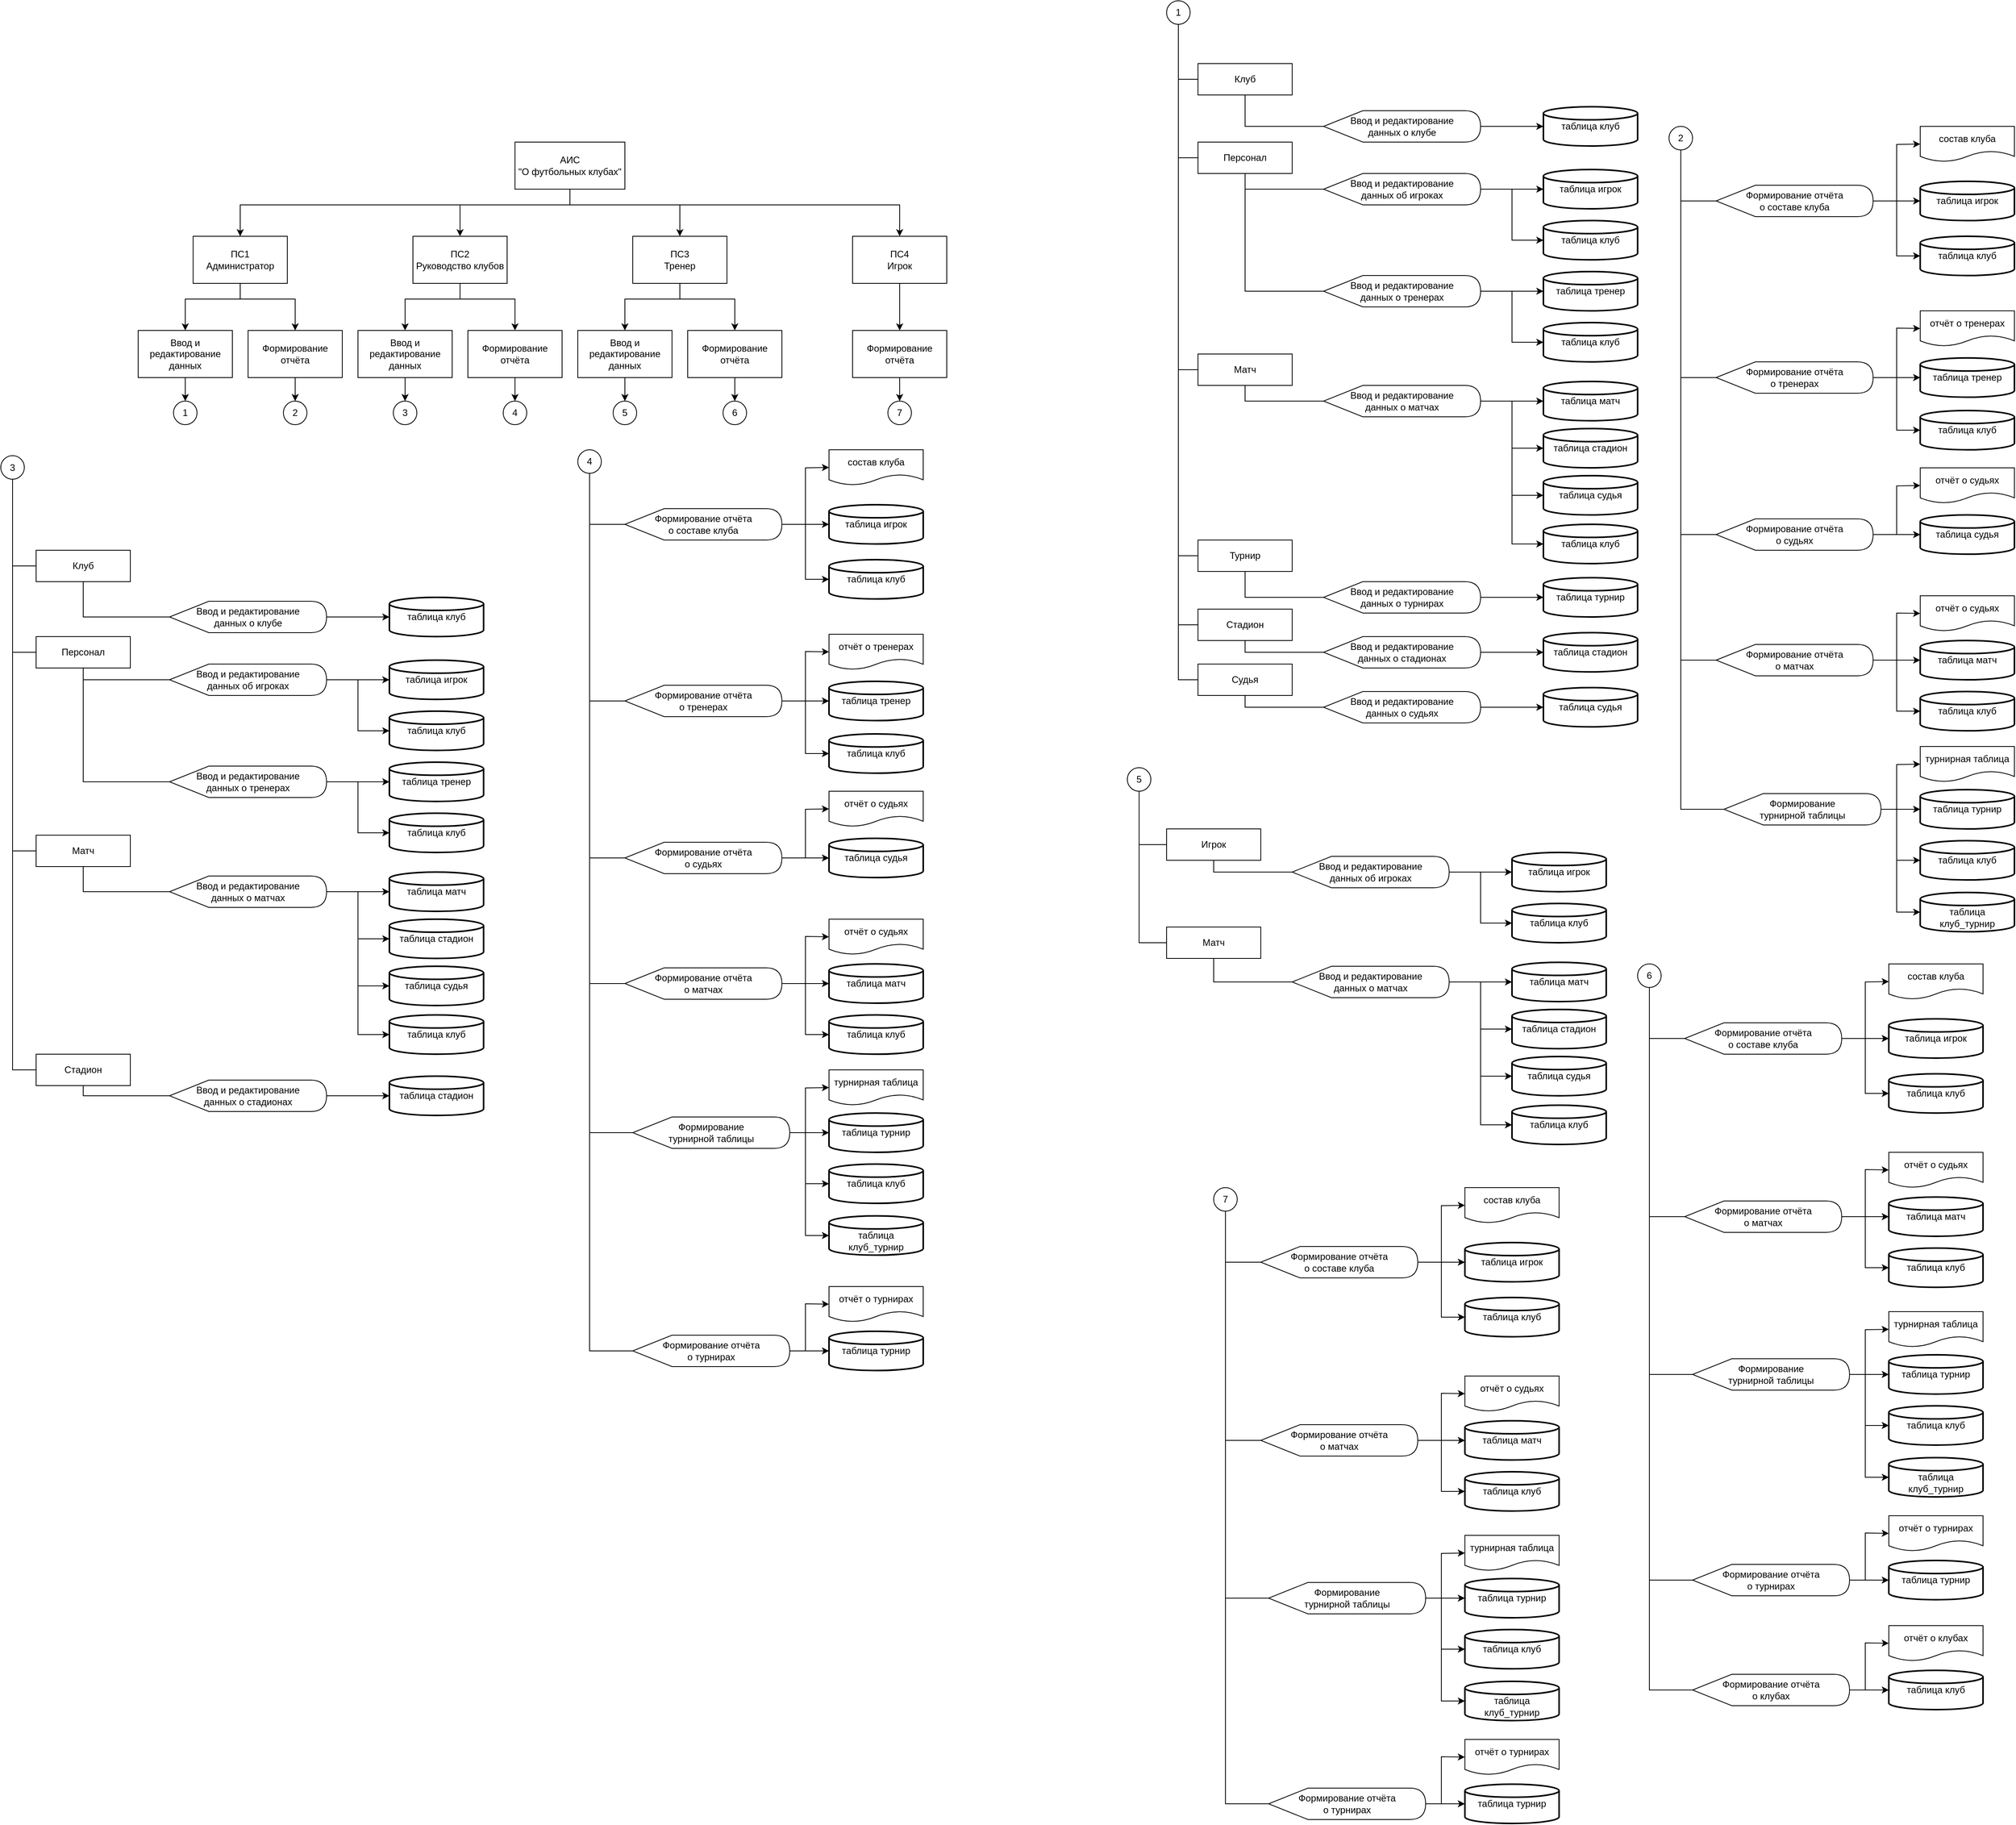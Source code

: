 <mxfile version="24.1.0" type="device">
  <diagram name="Страница — 1" id="xjDMtovize_fx577Y2BX">
    <mxGraphModel dx="3081" dy="1942" grid="1" gridSize="10" guides="1" tooltips="1" connect="1" arrows="1" fold="1" page="1" pageScale="1" pageWidth="1169" pageHeight="827" math="0" shadow="0">
      <root>
        <mxCell id="0" />
        <mxCell id="1" parent="0" />
        <mxCell id="iRxltRBxoJt_cw-Zhl7R-1" value="АИС&lt;div&gt;&quot;О футбольных клубах&quot;&lt;/div&gt;" style="rounded=0;whiteSpace=wrap;html=1;" parent="1" vertex="1">
          <mxGeometry x="530" y="80" width="140" height="60" as="geometry" />
        </mxCell>
        <mxCell id="iRxltRBxoJt_cw-Zhl7R-2" value="ПС1&lt;div&gt;Администратор&lt;/div&gt;" style="rounded=0;whiteSpace=wrap;html=1;" parent="1" vertex="1">
          <mxGeometry x="120" y="200" width="120" height="60" as="geometry" />
        </mxCell>
        <mxCell id="iRxltRBxoJt_cw-Zhl7R-3" value="ПС2&lt;br&gt;&lt;div&gt;Руководство клубов&lt;/div&gt;" style="rounded=0;whiteSpace=wrap;html=1;" parent="1" vertex="1">
          <mxGeometry x="400" y="200" width="120" height="60" as="geometry" />
        </mxCell>
        <mxCell id="iRxltRBxoJt_cw-Zhl7R-4" value="ПС3&lt;div&gt;Тренер&lt;/div&gt;" style="rounded=0;whiteSpace=wrap;html=1;" parent="1" vertex="1">
          <mxGeometry x="680" y="200" width="120" height="60" as="geometry" />
        </mxCell>
        <mxCell id="iRxltRBxoJt_cw-Zhl7R-5" value="ПС4&lt;div&gt;Игрок&lt;/div&gt;" style="rounded=0;whiteSpace=wrap;html=1;" parent="1" vertex="1">
          <mxGeometry x="960" y="200" width="120" height="60" as="geometry" />
        </mxCell>
        <mxCell id="iRxltRBxoJt_cw-Zhl7R-6" value="" style="endArrow=classic;html=1;rounded=0;exitX=0.5;exitY=1;exitDx=0;exitDy=0;entryX=0.5;entryY=0;entryDx=0;entryDy=0;" parent="1" source="iRxltRBxoJt_cw-Zhl7R-1" target="iRxltRBxoJt_cw-Zhl7R-5" edge="1">
          <mxGeometry width="50" height="50" relative="1" as="geometry">
            <mxPoint x="720" y="370" as="sourcePoint" />
            <mxPoint x="770" y="320" as="targetPoint" />
            <Array as="points">
              <mxPoint x="600" y="160" />
              <mxPoint x="1020" y="160" />
            </Array>
          </mxGeometry>
        </mxCell>
        <mxCell id="iRxltRBxoJt_cw-Zhl7R-7" value="" style="endArrow=classic;html=1;rounded=0;exitX=0.5;exitY=1;exitDx=0;exitDy=0;entryX=0.5;entryY=0;entryDx=0;entryDy=0;" parent="1" source="iRxltRBxoJt_cw-Zhl7R-1" target="iRxltRBxoJt_cw-Zhl7R-4" edge="1">
          <mxGeometry width="50" height="50" relative="1" as="geometry">
            <mxPoint x="490" y="430" as="sourcePoint" />
            <mxPoint x="540" y="380" as="targetPoint" />
            <Array as="points">
              <mxPoint x="600" y="160" />
              <mxPoint x="740" y="160" />
            </Array>
          </mxGeometry>
        </mxCell>
        <mxCell id="iRxltRBxoJt_cw-Zhl7R-8" value="" style="endArrow=classic;html=1;rounded=0;exitX=0.5;exitY=1;exitDx=0;exitDy=0;entryX=0.5;entryY=0;entryDx=0;entryDy=0;" parent="1" source="iRxltRBxoJt_cw-Zhl7R-1" target="iRxltRBxoJt_cw-Zhl7R-3" edge="1">
          <mxGeometry width="50" height="50" relative="1" as="geometry">
            <mxPoint x="210" y="410" as="sourcePoint" />
            <mxPoint x="260" y="360" as="targetPoint" />
            <Array as="points">
              <mxPoint x="600" y="160" />
              <mxPoint x="460" y="160" />
            </Array>
          </mxGeometry>
        </mxCell>
        <mxCell id="iRxltRBxoJt_cw-Zhl7R-9" value="" style="endArrow=classic;html=1;rounded=0;exitX=0.5;exitY=1;exitDx=0;exitDy=0;entryX=0.5;entryY=0;entryDx=0;entryDy=0;" parent="1" source="iRxltRBxoJt_cw-Zhl7R-1" target="iRxltRBxoJt_cw-Zhl7R-2" edge="1">
          <mxGeometry width="50" height="50" relative="1" as="geometry">
            <mxPoint x="620" y="380" as="sourcePoint" />
            <mxPoint x="670" y="330" as="targetPoint" />
            <Array as="points">
              <mxPoint x="600" y="160" />
              <mxPoint x="180" y="160" />
            </Array>
          </mxGeometry>
        </mxCell>
        <mxCell id="iRxltRBxoJt_cw-Zhl7R-39" style="edgeStyle=orthogonalEdgeStyle;rounded=0;orthogonalLoop=1;jettySize=auto;html=1;exitX=0.5;exitY=1;exitDx=0;exitDy=0;entryX=0.5;entryY=0;entryDx=0;entryDy=0;" parent="1" source="iRxltRBxoJt_cw-Zhl7R-10" target="iRxltRBxoJt_cw-Zhl7R-32" edge="1">
          <mxGeometry relative="1" as="geometry" />
        </mxCell>
        <mxCell id="iRxltRBxoJt_cw-Zhl7R-10" value="Ввод и редактирование данных" style="rounded=0;whiteSpace=wrap;html=1;" parent="1" vertex="1">
          <mxGeometry x="50" y="320" width="120" height="60" as="geometry" />
        </mxCell>
        <mxCell id="iRxltRBxoJt_cw-Zhl7R-40" style="edgeStyle=orthogonalEdgeStyle;rounded=0;orthogonalLoop=1;jettySize=auto;html=1;exitX=0.5;exitY=1;exitDx=0;exitDy=0;entryX=0.5;entryY=0;entryDx=0;entryDy=0;" parent="1" source="iRxltRBxoJt_cw-Zhl7R-11" target="iRxltRBxoJt_cw-Zhl7R-33" edge="1">
          <mxGeometry relative="1" as="geometry" />
        </mxCell>
        <mxCell id="iRxltRBxoJt_cw-Zhl7R-11" value="Формирование отчёта" style="rounded=0;whiteSpace=wrap;html=1;" parent="1" vertex="1">
          <mxGeometry x="190" y="320" width="120" height="60" as="geometry" />
        </mxCell>
        <mxCell id="iRxltRBxoJt_cw-Zhl7R-41" style="edgeStyle=orthogonalEdgeStyle;rounded=0;orthogonalLoop=1;jettySize=auto;html=1;exitX=0.5;exitY=1;exitDx=0;exitDy=0;entryX=0.5;entryY=0;entryDx=0;entryDy=0;" parent="1" source="iRxltRBxoJt_cw-Zhl7R-12" target="iRxltRBxoJt_cw-Zhl7R-34" edge="1">
          <mxGeometry relative="1" as="geometry" />
        </mxCell>
        <mxCell id="iRxltRBxoJt_cw-Zhl7R-12" value="Ввод и редактирование данных" style="rounded=0;whiteSpace=wrap;html=1;" parent="1" vertex="1">
          <mxGeometry x="330" y="320" width="120" height="60" as="geometry" />
        </mxCell>
        <mxCell id="iRxltRBxoJt_cw-Zhl7R-42" style="edgeStyle=orthogonalEdgeStyle;rounded=0;orthogonalLoop=1;jettySize=auto;html=1;exitX=0.5;exitY=1;exitDx=0;exitDy=0;entryX=0.5;entryY=0;entryDx=0;entryDy=0;" parent="1" source="iRxltRBxoJt_cw-Zhl7R-13" target="iRxltRBxoJt_cw-Zhl7R-35" edge="1">
          <mxGeometry relative="1" as="geometry" />
        </mxCell>
        <mxCell id="iRxltRBxoJt_cw-Zhl7R-13" value="Формирование отчёта" style="rounded=0;whiteSpace=wrap;html=1;" parent="1" vertex="1">
          <mxGeometry x="470" y="320" width="120" height="60" as="geometry" />
        </mxCell>
        <mxCell id="iRxltRBxoJt_cw-Zhl7R-43" style="edgeStyle=orthogonalEdgeStyle;rounded=0;orthogonalLoop=1;jettySize=auto;html=1;exitX=0.5;exitY=1;exitDx=0;exitDy=0;entryX=0.5;entryY=0;entryDx=0;entryDy=0;" parent="1" source="iRxltRBxoJt_cw-Zhl7R-18" target="iRxltRBxoJt_cw-Zhl7R-36" edge="1">
          <mxGeometry relative="1" as="geometry" />
        </mxCell>
        <mxCell id="iRxltRBxoJt_cw-Zhl7R-18" value="Ввод и редактирование данных" style="rounded=0;whiteSpace=wrap;html=1;" parent="1" vertex="1">
          <mxGeometry x="610" y="320" width="120" height="60" as="geometry" />
        </mxCell>
        <mxCell id="iRxltRBxoJt_cw-Zhl7R-44" style="edgeStyle=orthogonalEdgeStyle;rounded=0;orthogonalLoop=1;jettySize=auto;html=1;exitX=0.5;exitY=1;exitDx=0;exitDy=0;entryX=0.5;entryY=0;entryDx=0;entryDy=0;" parent="1" source="iRxltRBxoJt_cw-Zhl7R-19" target="iRxltRBxoJt_cw-Zhl7R-37" edge="1">
          <mxGeometry relative="1" as="geometry" />
        </mxCell>
        <mxCell id="iRxltRBxoJt_cw-Zhl7R-19" value="Формирование отчёта" style="rounded=0;whiteSpace=wrap;html=1;" parent="1" vertex="1">
          <mxGeometry x="750" y="320" width="120" height="60" as="geometry" />
        </mxCell>
        <mxCell id="iRxltRBxoJt_cw-Zhl7R-45" style="edgeStyle=orthogonalEdgeStyle;rounded=0;orthogonalLoop=1;jettySize=auto;html=1;exitX=0.5;exitY=1;exitDx=0;exitDy=0;entryX=0.5;entryY=0;entryDx=0;entryDy=0;" parent="1" source="iRxltRBxoJt_cw-Zhl7R-21" target="iRxltRBxoJt_cw-Zhl7R-38" edge="1">
          <mxGeometry relative="1" as="geometry" />
        </mxCell>
        <mxCell id="iRxltRBxoJt_cw-Zhl7R-21" value="Формирование отчёта" style="rounded=0;whiteSpace=wrap;html=1;" parent="1" vertex="1">
          <mxGeometry x="960" y="320" width="120" height="60" as="geometry" />
        </mxCell>
        <mxCell id="iRxltRBxoJt_cw-Zhl7R-22" value="" style="endArrow=classic;html=1;rounded=0;exitX=0.5;exitY=1;exitDx=0;exitDy=0;entryX=0.5;entryY=0;entryDx=0;entryDy=0;" parent="1" source="iRxltRBxoJt_cw-Zhl7R-2" target="iRxltRBxoJt_cw-Zhl7R-10" edge="1">
          <mxGeometry width="50" height="50" relative="1" as="geometry">
            <mxPoint x="280" y="300" as="sourcePoint" />
            <mxPoint x="330" y="250" as="targetPoint" />
            <Array as="points">
              <mxPoint x="180" y="280" />
              <mxPoint x="110" y="280" />
            </Array>
          </mxGeometry>
        </mxCell>
        <mxCell id="iRxltRBxoJt_cw-Zhl7R-23" value="" style="endArrow=classic;html=1;rounded=0;exitX=0.5;exitY=1;exitDx=0;exitDy=0;entryX=0.5;entryY=0;entryDx=0;entryDy=0;" parent="1" source="iRxltRBxoJt_cw-Zhl7R-2" target="iRxltRBxoJt_cw-Zhl7R-11" edge="1">
          <mxGeometry width="50" height="50" relative="1" as="geometry">
            <mxPoint x="240" y="310" as="sourcePoint" />
            <mxPoint x="290" y="260" as="targetPoint" />
            <Array as="points">
              <mxPoint x="180" y="280" />
              <mxPoint x="250" y="280" />
            </Array>
          </mxGeometry>
        </mxCell>
        <mxCell id="iRxltRBxoJt_cw-Zhl7R-25" value="" style="endArrow=classic;html=1;rounded=0;exitX=0.5;exitY=1;exitDx=0;exitDy=0;entryX=0.5;entryY=0;entryDx=0;entryDy=0;" parent="1" source="iRxltRBxoJt_cw-Zhl7R-3" target="iRxltRBxoJt_cw-Zhl7R-12" edge="1">
          <mxGeometry width="50" height="50" relative="1" as="geometry">
            <mxPoint x="280" y="290" as="sourcePoint" />
            <mxPoint x="330" y="240" as="targetPoint" />
            <Array as="points">
              <mxPoint x="460" y="280" />
              <mxPoint x="390" y="280" />
            </Array>
          </mxGeometry>
        </mxCell>
        <mxCell id="iRxltRBxoJt_cw-Zhl7R-26" value="" style="endArrow=classic;html=1;rounded=0;exitX=0.5;exitY=1;exitDx=0;exitDy=0;entryX=0.5;entryY=0;entryDx=0;entryDy=0;" parent="1" source="iRxltRBxoJt_cw-Zhl7R-3" target="iRxltRBxoJt_cw-Zhl7R-13" edge="1">
          <mxGeometry width="50" height="50" relative="1" as="geometry">
            <mxPoint x="550" y="290" as="sourcePoint" />
            <mxPoint x="600" y="240" as="targetPoint" />
            <Array as="points">
              <mxPoint x="460" y="280" />
              <mxPoint x="530" y="280" />
            </Array>
          </mxGeometry>
        </mxCell>
        <mxCell id="iRxltRBxoJt_cw-Zhl7R-27" value="" style="endArrow=classic;html=1;rounded=0;exitX=0.5;exitY=1;exitDx=0;exitDy=0;entryX=0.5;entryY=0;entryDx=0;entryDy=0;" parent="1" source="iRxltRBxoJt_cw-Zhl7R-4" target="iRxltRBxoJt_cw-Zhl7R-18" edge="1">
          <mxGeometry width="50" height="50" relative="1" as="geometry">
            <mxPoint x="580" y="300" as="sourcePoint" />
            <mxPoint x="630" y="250" as="targetPoint" />
            <Array as="points">
              <mxPoint x="740" y="280" />
              <mxPoint x="670" y="280" />
            </Array>
          </mxGeometry>
        </mxCell>
        <mxCell id="iRxltRBxoJt_cw-Zhl7R-28" value="" style="endArrow=classic;html=1;rounded=0;exitX=0.5;exitY=1;exitDx=0;exitDy=0;entryX=0.5;entryY=0;entryDx=0;entryDy=0;" parent="1" source="iRxltRBxoJt_cw-Zhl7R-4" target="iRxltRBxoJt_cw-Zhl7R-19" edge="1">
          <mxGeometry width="50" height="50" relative="1" as="geometry">
            <mxPoint x="570" y="290" as="sourcePoint" />
            <mxPoint x="620" y="240" as="targetPoint" />
            <Array as="points">
              <mxPoint x="740" y="280" />
              <mxPoint x="810" y="280" />
            </Array>
          </mxGeometry>
        </mxCell>
        <mxCell id="iRxltRBxoJt_cw-Zhl7R-31" value="" style="endArrow=classic;html=1;rounded=0;exitX=0.5;exitY=1;exitDx=0;exitDy=0;entryX=0.5;entryY=0;entryDx=0;entryDy=0;" parent="1" source="iRxltRBxoJt_cw-Zhl7R-5" target="iRxltRBxoJt_cw-Zhl7R-21" edge="1">
          <mxGeometry width="50" height="50" relative="1" as="geometry">
            <mxPoint x="850" y="480" as="sourcePoint" />
            <mxPoint x="900" y="430" as="targetPoint" />
          </mxGeometry>
        </mxCell>
        <mxCell id="iRxltRBxoJt_cw-Zhl7R-32" value="1" style="ellipse;whiteSpace=wrap;html=1;aspect=fixed;" parent="1" vertex="1">
          <mxGeometry x="95" y="410" width="30" height="30" as="geometry" />
        </mxCell>
        <mxCell id="iRxltRBxoJt_cw-Zhl7R-33" value="2" style="ellipse;whiteSpace=wrap;html=1;aspect=fixed;" parent="1" vertex="1">
          <mxGeometry x="235" y="410" width="30" height="30" as="geometry" />
        </mxCell>
        <mxCell id="iRxltRBxoJt_cw-Zhl7R-34" value="3" style="ellipse;whiteSpace=wrap;html=1;aspect=fixed;" parent="1" vertex="1">
          <mxGeometry x="375" y="410" width="30" height="30" as="geometry" />
        </mxCell>
        <mxCell id="iRxltRBxoJt_cw-Zhl7R-35" value="4" style="ellipse;whiteSpace=wrap;html=1;aspect=fixed;" parent="1" vertex="1">
          <mxGeometry x="515" y="410" width="30" height="30" as="geometry" />
        </mxCell>
        <mxCell id="iRxltRBxoJt_cw-Zhl7R-36" value="5" style="ellipse;whiteSpace=wrap;html=1;aspect=fixed;" parent="1" vertex="1">
          <mxGeometry x="655" y="410" width="30" height="30" as="geometry" />
        </mxCell>
        <mxCell id="iRxltRBxoJt_cw-Zhl7R-37" value="6" style="ellipse;whiteSpace=wrap;html=1;aspect=fixed;" parent="1" vertex="1">
          <mxGeometry x="795" y="410" width="30" height="30" as="geometry" />
        </mxCell>
        <mxCell id="iRxltRBxoJt_cw-Zhl7R-38" value="7" style="ellipse;whiteSpace=wrap;html=1;aspect=fixed;" parent="1" vertex="1">
          <mxGeometry x="1005" y="410" width="30" height="30" as="geometry" />
        </mxCell>
        <mxCell id="iRxltRBxoJt_cw-Zhl7R-46" value="1" style="ellipse;whiteSpace=wrap;html=1;aspect=fixed;" parent="1" vertex="1">
          <mxGeometry x="1360" y="-100" width="30" height="30" as="geometry" />
        </mxCell>
        <mxCell id="iRxltRBxoJt_cw-Zhl7R-47" value="Ввод и редактирование&lt;div&gt;данных о клубе&lt;/div&gt;" style="shape=display;whiteSpace=wrap;html=1;" parent="1" vertex="1">
          <mxGeometry x="1560" y="40" width="200" height="40" as="geometry" />
        </mxCell>
        <mxCell id="iRxltRBxoJt_cw-Zhl7R-48" value="Ввод и редактирование&lt;div&gt;данных об игроках&lt;/div&gt;" style="shape=display;whiteSpace=wrap;html=1;" parent="1" vertex="1">
          <mxGeometry x="1560" y="120" width="200" height="40" as="geometry" />
        </mxCell>
        <mxCell id="iRxltRBxoJt_cw-Zhl7R-49" value="Ввод и редактирование&lt;div&gt;данных о тренерах&lt;/div&gt;" style="shape=display;whiteSpace=wrap;html=1;" parent="1" vertex="1">
          <mxGeometry x="1560" y="250" width="200" height="40" as="geometry" />
        </mxCell>
        <mxCell id="iRxltRBxoJt_cw-Zhl7R-50" value="Ввод и редактирование&lt;div&gt;данных о матчах&lt;/div&gt;" style="shape=display;whiteSpace=wrap;html=1;" parent="1" vertex="1">
          <mxGeometry x="1560" y="390" width="200" height="40" as="geometry" />
        </mxCell>
        <mxCell id="iRxltRBxoJt_cw-Zhl7R-51" value="Ввод и редактирование&lt;div&gt;данных о турнирах&lt;/div&gt;" style="shape=display;whiteSpace=wrap;html=1;" parent="1" vertex="1">
          <mxGeometry x="1560" y="640" width="200" height="40" as="geometry" />
        </mxCell>
        <mxCell id="iRxltRBxoJt_cw-Zhl7R-52" value="Ввод и редактирование&lt;div&gt;данных о стадионах&lt;/div&gt;" style="shape=display;whiteSpace=wrap;html=1;" parent="1" vertex="1">
          <mxGeometry x="1560" y="710" width="200" height="40" as="geometry" />
        </mxCell>
        <mxCell id="iRxltRBxoJt_cw-Zhl7R-53" value="Ввод и редактирование&lt;div&gt;данных о судьях&lt;/div&gt;" style="shape=display;whiteSpace=wrap;html=1;" parent="1" vertex="1">
          <mxGeometry x="1560" y="780" width="200" height="40" as="geometry" />
        </mxCell>
        <mxCell id="iRxltRBxoJt_cw-Zhl7R-55" value="таблица клуб" style="strokeWidth=2;html=1;shape=mxgraph.flowchart.database;whiteSpace=wrap;" parent="1" vertex="1">
          <mxGeometry x="1840" y="35" width="120" height="50" as="geometry" />
        </mxCell>
        <mxCell id="iRxltRBxoJt_cw-Zhl7R-56" value="" style="endArrow=classic;html=1;rounded=0;exitX=1;exitY=0.5;exitDx=0;exitDy=0;exitPerimeter=0;entryX=0;entryY=0.5;entryDx=0;entryDy=0;entryPerimeter=0;" parent="1" source="iRxltRBxoJt_cw-Zhl7R-47" target="iRxltRBxoJt_cw-Zhl7R-55" edge="1">
          <mxGeometry width="50" height="50" relative="1" as="geometry">
            <mxPoint x="1730" y="20" as="sourcePoint" />
            <mxPoint x="1780" y="-30" as="targetPoint" />
          </mxGeometry>
        </mxCell>
        <mxCell id="iRxltRBxoJt_cw-Zhl7R-58" value="таблица игрок" style="strokeWidth=2;html=1;shape=mxgraph.flowchart.database;whiteSpace=wrap;" parent="1" vertex="1">
          <mxGeometry x="1840" y="115" width="120" height="50" as="geometry" />
        </mxCell>
        <mxCell id="iRxltRBxoJt_cw-Zhl7R-59" value="таблица клуб" style="strokeWidth=2;html=1;shape=mxgraph.flowchart.database;whiteSpace=wrap;" parent="1" vertex="1">
          <mxGeometry x="1840" y="180" width="120" height="50" as="geometry" />
        </mxCell>
        <mxCell id="iRxltRBxoJt_cw-Zhl7R-60" value="" style="endArrow=classic;html=1;rounded=0;exitX=1;exitY=0.5;exitDx=0;exitDy=0;exitPerimeter=0;entryX=0;entryY=0.5;entryDx=0;entryDy=0;entryPerimeter=0;" parent="1" source="iRxltRBxoJt_cw-Zhl7R-48" target="iRxltRBxoJt_cw-Zhl7R-58" edge="1">
          <mxGeometry width="50" height="50" relative="1" as="geometry">
            <mxPoint x="1820" y="330" as="sourcePoint" />
            <mxPoint x="1870" y="280" as="targetPoint" />
          </mxGeometry>
        </mxCell>
        <mxCell id="iRxltRBxoJt_cw-Zhl7R-61" value="" style="endArrow=classic;html=1;rounded=0;exitX=1;exitY=0.5;exitDx=0;exitDy=0;exitPerimeter=0;entryX=0;entryY=0.5;entryDx=0;entryDy=0;entryPerimeter=0;" parent="1" source="iRxltRBxoJt_cw-Zhl7R-48" target="iRxltRBxoJt_cw-Zhl7R-59" edge="1">
          <mxGeometry width="50" height="50" relative="1" as="geometry">
            <mxPoint x="1840" y="350" as="sourcePoint" />
            <mxPoint x="1890" y="300" as="targetPoint" />
            <Array as="points">
              <mxPoint x="1800" y="140" />
              <mxPoint x="1800" y="205" />
            </Array>
          </mxGeometry>
        </mxCell>
        <mxCell id="iRxltRBxoJt_cw-Zhl7R-63" value="таблица тренер" style="strokeWidth=2;html=1;shape=mxgraph.flowchart.database;whiteSpace=wrap;" parent="1" vertex="1">
          <mxGeometry x="1840" y="245" width="120" height="50" as="geometry" />
        </mxCell>
        <mxCell id="iRxltRBxoJt_cw-Zhl7R-64" value="таблица клуб" style="strokeWidth=2;html=1;shape=mxgraph.flowchart.database;whiteSpace=wrap;" parent="1" vertex="1">
          <mxGeometry x="1840" y="310" width="120" height="50" as="geometry" />
        </mxCell>
        <mxCell id="iRxltRBxoJt_cw-Zhl7R-65" value="" style="endArrow=classic;html=1;rounded=0;exitX=1;exitY=0.5;exitDx=0;exitDy=0;exitPerimeter=0;entryX=0;entryY=0.5;entryDx=0;entryDy=0;entryPerimeter=0;" parent="1" source="iRxltRBxoJt_cw-Zhl7R-49" target="iRxltRBxoJt_cw-Zhl7R-63" edge="1">
          <mxGeometry width="50" height="50" relative="1" as="geometry">
            <mxPoint x="1850" y="470" as="sourcePoint" />
            <mxPoint x="1900" y="420" as="targetPoint" />
          </mxGeometry>
        </mxCell>
        <mxCell id="iRxltRBxoJt_cw-Zhl7R-66" value="" style="endArrow=classic;html=1;rounded=0;exitX=1;exitY=0.5;exitDx=0;exitDy=0;exitPerimeter=0;entryX=0;entryY=0.5;entryDx=0;entryDy=0;entryPerimeter=0;" parent="1" source="iRxltRBxoJt_cw-Zhl7R-49" target="iRxltRBxoJt_cw-Zhl7R-64" edge="1">
          <mxGeometry width="50" height="50" relative="1" as="geometry">
            <mxPoint x="1820" y="490" as="sourcePoint" />
            <mxPoint x="1870" y="440" as="targetPoint" />
            <Array as="points">
              <mxPoint x="1800" y="270" />
              <mxPoint x="1800" y="335" />
            </Array>
          </mxGeometry>
        </mxCell>
        <mxCell id="iRxltRBxoJt_cw-Zhl7R-68" value="таблица матч" style="strokeWidth=2;html=1;shape=mxgraph.flowchart.database;whiteSpace=wrap;" parent="1" vertex="1">
          <mxGeometry x="1840" y="385" width="120" height="50" as="geometry" />
        </mxCell>
        <mxCell id="iRxltRBxoJt_cw-Zhl7R-69" value="таблица стадион" style="strokeWidth=2;html=1;shape=mxgraph.flowchart.database;whiteSpace=wrap;" parent="1" vertex="1">
          <mxGeometry x="1840" y="445" width="120" height="50" as="geometry" />
        </mxCell>
        <mxCell id="iRxltRBxoJt_cw-Zhl7R-70" value="таблица судья" style="strokeWidth=2;html=1;shape=mxgraph.flowchart.database;whiteSpace=wrap;" parent="1" vertex="1">
          <mxGeometry x="1840" y="505" width="120" height="50" as="geometry" />
        </mxCell>
        <mxCell id="iRxltRBxoJt_cw-Zhl7R-71" value="таблица клуб" style="strokeWidth=2;html=1;shape=mxgraph.flowchart.database;whiteSpace=wrap;" parent="1" vertex="1">
          <mxGeometry x="1840" y="567" width="120" height="50" as="geometry" />
        </mxCell>
        <mxCell id="iRxltRBxoJt_cw-Zhl7R-72" style="edgeStyle=orthogonalEdgeStyle;rounded=0;orthogonalLoop=1;jettySize=auto;html=1;exitX=1;exitY=0.5;exitDx=0;exitDy=0;exitPerimeter=0;entryX=0;entryY=0.5;entryDx=0;entryDy=0;entryPerimeter=0;" parent="1" source="iRxltRBxoJt_cw-Zhl7R-50" target="iRxltRBxoJt_cw-Zhl7R-68" edge="1">
          <mxGeometry relative="1" as="geometry" />
        </mxCell>
        <mxCell id="iRxltRBxoJt_cw-Zhl7R-73" value="" style="endArrow=classic;html=1;rounded=0;exitX=1;exitY=0.5;exitDx=0;exitDy=0;exitPerimeter=0;entryX=0;entryY=0.5;entryDx=0;entryDy=0;entryPerimeter=0;" parent="1" source="iRxltRBxoJt_cw-Zhl7R-50" target="iRxltRBxoJt_cw-Zhl7R-70" edge="1">
          <mxGeometry width="50" height="50" relative="1" as="geometry">
            <mxPoint x="1420" y="520" as="sourcePoint" />
            <mxPoint x="1470" y="470" as="targetPoint" />
            <Array as="points">
              <mxPoint x="1800" y="410" />
              <mxPoint x="1800" y="530" />
            </Array>
          </mxGeometry>
        </mxCell>
        <mxCell id="iRxltRBxoJt_cw-Zhl7R-74" value="" style="endArrow=classic;html=1;rounded=0;exitX=1;exitY=0.5;exitDx=0;exitDy=0;exitPerimeter=0;entryX=0;entryY=0.5;entryDx=0;entryDy=0;entryPerimeter=0;" parent="1" source="iRxltRBxoJt_cw-Zhl7R-50" target="iRxltRBxoJt_cw-Zhl7R-69" edge="1">
          <mxGeometry width="50" height="50" relative="1" as="geometry">
            <mxPoint x="1370" y="500" as="sourcePoint" />
            <mxPoint x="1420" y="450" as="targetPoint" />
            <Array as="points">
              <mxPoint x="1800" y="410" />
              <mxPoint x="1800" y="470" />
            </Array>
          </mxGeometry>
        </mxCell>
        <mxCell id="iRxltRBxoJt_cw-Zhl7R-75" value="" style="endArrow=classic;html=1;rounded=0;exitX=1;exitY=0.5;exitDx=0;exitDy=0;exitPerimeter=0;entryX=0;entryY=0.5;entryDx=0;entryDy=0;entryPerimeter=0;" parent="1" source="iRxltRBxoJt_cw-Zhl7R-50" target="iRxltRBxoJt_cw-Zhl7R-71" edge="1">
          <mxGeometry width="50" height="50" relative="1" as="geometry">
            <mxPoint x="1340" y="450" as="sourcePoint" />
            <mxPoint x="1390" y="400" as="targetPoint" />
            <Array as="points">
              <mxPoint x="1800" y="410" />
              <mxPoint x="1800" y="592" />
            </Array>
          </mxGeometry>
        </mxCell>
        <mxCell id="iRxltRBxoJt_cw-Zhl7R-77" value="таблица турнир" style="strokeWidth=2;html=1;shape=mxgraph.flowchart.database;whiteSpace=wrap;" parent="1" vertex="1">
          <mxGeometry x="1840" y="635" width="120" height="50" as="geometry" />
        </mxCell>
        <mxCell id="iRxltRBxoJt_cw-Zhl7R-78" style="edgeStyle=orthogonalEdgeStyle;rounded=0;orthogonalLoop=1;jettySize=auto;html=1;exitX=1;exitY=0.5;exitDx=0;exitDy=0;exitPerimeter=0;entryX=0;entryY=0.5;entryDx=0;entryDy=0;entryPerimeter=0;" parent="1" source="iRxltRBxoJt_cw-Zhl7R-51" target="iRxltRBxoJt_cw-Zhl7R-77" edge="1">
          <mxGeometry relative="1" as="geometry" />
        </mxCell>
        <mxCell id="iRxltRBxoJt_cw-Zhl7R-80" value="таблица стадион" style="strokeWidth=2;html=1;shape=mxgraph.flowchart.database;whiteSpace=wrap;" parent="1" vertex="1">
          <mxGeometry x="1840" y="705" width="120" height="50" as="geometry" />
        </mxCell>
        <mxCell id="iRxltRBxoJt_cw-Zhl7R-81" style="edgeStyle=orthogonalEdgeStyle;rounded=0;orthogonalLoop=1;jettySize=auto;html=1;exitX=1;exitY=0.5;exitDx=0;exitDy=0;exitPerimeter=0;entryX=0;entryY=0.5;entryDx=0;entryDy=0;entryPerimeter=0;" parent="1" source="iRxltRBxoJt_cw-Zhl7R-52" target="iRxltRBxoJt_cw-Zhl7R-80" edge="1">
          <mxGeometry relative="1" as="geometry" />
        </mxCell>
        <mxCell id="iRxltRBxoJt_cw-Zhl7R-83" value="таблица судья" style="strokeWidth=2;html=1;shape=mxgraph.flowchart.database;whiteSpace=wrap;" parent="1" vertex="1">
          <mxGeometry x="1840" y="775" width="120" height="50" as="geometry" />
        </mxCell>
        <mxCell id="iRxltRBxoJt_cw-Zhl7R-84" style="edgeStyle=orthogonalEdgeStyle;rounded=0;orthogonalLoop=1;jettySize=auto;html=1;exitX=1;exitY=0.5;exitDx=0;exitDy=0;exitPerimeter=0;entryX=0;entryY=0.5;entryDx=0;entryDy=0;entryPerimeter=0;" parent="1" source="iRxltRBxoJt_cw-Zhl7R-53" target="iRxltRBxoJt_cw-Zhl7R-83" edge="1">
          <mxGeometry relative="1" as="geometry" />
        </mxCell>
        <mxCell id="iRxltRBxoJt_cw-Zhl7R-85" value="2" style="ellipse;whiteSpace=wrap;html=1;aspect=fixed;" parent="1" vertex="1">
          <mxGeometry x="2000" y="60" width="30" height="30" as="geometry" />
        </mxCell>
        <mxCell id="iRxltRBxoJt_cw-Zhl7R-86" value="Формирование отчёта&lt;div&gt;о составе клуба&lt;/div&gt;" style="shape=display;whiteSpace=wrap;html=1;" parent="1" vertex="1">
          <mxGeometry x="2060" y="135" width="200" height="40" as="geometry" />
        </mxCell>
        <mxCell id="iRxltRBxoJt_cw-Zhl7R-87" value="" style="endArrow=none;html=1;rounded=0;entryX=0.5;entryY=1;entryDx=0;entryDy=0;exitX=0;exitY=0.5;exitDx=0;exitDy=0;exitPerimeter=0;" parent="1" source="iRxltRBxoJt_cw-Zhl7R-86" target="iRxltRBxoJt_cw-Zhl7R-85" edge="1">
          <mxGeometry width="50" height="50" relative="1" as="geometry">
            <mxPoint x="1960" y="260" as="sourcePoint" />
            <mxPoint x="2010" y="210" as="targetPoint" />
            <Array as="points">
              <mxPoint x="2015" y="155" />
            </Array>
          </mxGeometry>
        </mxCell>
        <mxCell id="iRxltRBxoJt_cw-Zhl7R-88" value="Формирование отчёта&lt;div&gt;о тренерах&lt;/div&gt;" style="shape=display;whiteSpace=wrap;html=1;" parent="1" vertex="1">
          <mxGeometry x="2060" y="360" width="200" height="40" as="geometry" />
        </mxCell>
        <mxCell id="iRxltRBxoJt_cw-Zhl7R-89" value="Формирование отчёта&lt;div&gt;о судьях&lt;/div&gt;" style="shape=display;whiteSpace=wrap;html=1;" parent="1" vertex="1">
          <mxGeometry x="2060" y="560" width="200" height="40" as="geometry" />
        </mxCell>
        <mxCell id="iRxltRBxoJt_cw-Zhl7R-90" value="Формирование отчёта&lt;div&gt;о матчах&lt;/div&gt;" style="shape=display;whiteSpace=wrap;html=1;" parent="1" vertex="1">
          <mxGeometry x="2060" y="720" width="200" height="40" as="geometry" />
        </mxCell>
        <mxCell id="iRxltRBxoJt_cw-Zhl7R-91" value="Формирование&lt;div&gt;турнирной таблицы&lt;/div&gt;" style="shape=display;whiteSpace=wrap;html=1;" parent="1" vertex="1">
          <mxGeometry x="2070" y="910" width="200" height="40" as="geometry" />
        </mxCell>
        <mxCell id="iRxltRBxoJt_cw-Zhl7R-92" value="состав клуба" style="shape=document;whiteSpace=wrap;html=1;boundedLbl=1;" parent="1" vertex="1">
          <mxGeometry x="2320" y="60" width="120" height="45" as="geometry" />
        </mxCell>
        <mxCell id="iRxltRBxoJt_cw-Zhl7R-93" value="таблица игрок" style="strokeWidth=2;html=1;shape=mxgraph.flowchart.database;whiteSpace=wrap;" parent="1" vertex="1">
          <mxGeometry x="2320" y="130" width="120" height="50" as="geometry" />
        </mxCell>
        <mxCell id="iRxltRBxoJt_cw-Zhl7R-94" value="таблица клуб" style="strokeWidth=2;html=1;shape=mxgraph.flowchart.database;whiteSpace=wrap;" parent="1" vertex="1">
          <mxGeometry x="2320" y="200" width="120" height="50" as="geometry" />
        </mxCell>
        <mxCell id="iRxltRBxoJt_cw-Zhl7R-95" style="edgeStyle=orthogonalEdgeStyle;rounded=0;orthogonalLoop=1;jettySize=auto;html=1;exitX=1;exitY=0.5;exitDx=0;exitDy=0;exitPerimeter=0;entryX=0;entryY=0.5;entryDx=0;entryDy=0;entryPerimeter=0;" parent="1" source="iRxltRBxoJt_cw-Zhl7R-86" target="iRxltRBxoJt_cw-Zhl7R-93" edge="1">
          <mxGeometry relative="1" as="geometry" />
        </mxCell>
        <mxCell id="iRxltRBxoJt_cw-Zhl7R-96" value="" style="endArrow=classic;html=1;rounded=0;exitX=1;exitY=0.5;exitDx=0;exitDy=0;exitPerimeter=0;entryX=0;entryY=0.5;entryDx=0;entryDy=0;entryPerimeter=0;" parent="1" source="iRxltRBxoJt_cw-Zhl7R-86" target="iRxltRBxoJt_cw-Zhl7R-94" edge="1">
          <mxGeometry width="50" height="50" relative="1" as="geometry">
            <mxPoint x="2300" y="300" as="sourcePoint" />
            <mxPoint x="2350" y="250" as="targetPoint" />
            <Array as="points">
              <mxPoint x="2290" y="155" />
              <mxPoint x="2290" y="225" />
            </Array>
          </mxGeometry>
        </mxCell>
        <mxCell id="iRxltRBxoJt_cw-Zhl7R-97" value="" style="endArrow=classic;html=1;rounded=0;exitX=1;exitY=0.5;exitDx=0;exitDy=0;exitPerimeter=0;entryX=0;entryY=0.5;entryDx=0;entryDy=0;" parent="1" source="iRxltRBxoJt_cw-Zhl7R-86" target="iRxltRBxoJt_cw-Zhl7R-92" edge="1">
          <mxGeometry width="50" height="50" relative="1" as="geometry">
            <mxPoint x="2230" y="100" as="sourcePoint" />
            <mxPoint x="2280" y="50" as="targetPoint" />
            <Array as="points">
              <mxPoint x="2290" y="155" />
              <mxPoint x="2290" y="83" />
            </Array>
          </mxGeometry>
        </mxCell>
        <mxCell id="iRxltRBxoJt_cw-Zhl7R-98" value="" style="endArrow=none;html=1;rounded=0;entryX=0.5;entryY=1;entryDx=0;entryDy=0;exitX=0;exitY=0.5;exitDx=0;exitDy=0;exitPerimeter=0;" parent="1" source="iRxltRBxoJt_cw-Zhl7R-88" target="iRxltRBxoJt_cw-Zhl7R-85" edge="1">
          <mxGeometry width="50" height="50" relative="1" as="geometry">
            <mxPoint x="2020" y="290" as="sourcePoint" />
            <mxPoint x="2070" y="240" as="targetPoint" />
            <Array as="points">
              <mxPoint x="2015" y="380" />
            </Array>
          </mxGeometry>
        </mxCell>
        <mxCell id="iRxltRBxoJt_cw-Zhl7R-99" value="таблица тренер" style="strokeWidth=2;html=1;shape=mxgraph.flowchart.database;whiteSpace=wrap;" parent="1" vertex="1">
          <mxGeometry x="2320" y="355" width="120" height="50" as="geometry" />
        </mxCell>
        <mxCell id="iRxltRBxoJt_cw-Zhl7R-100" value="таблица клуб" style="strokeWidth=2;html=1;shape=mxgraph.flowchart.database;whiteSpace=wrap;" parent="1" vertex="1">
          <mxGeometry x="2320" y="422" width="120" height="50" as="geometry" />
        </mxCell>
        <mxCell id="iRxltRBxoJt_cw-Zhl7R-101" value="отчёт о тренерах" style="shape=document;whiteSpace=wrap;html=1;boundedLbl=1;" parent="1" vertex="1">
          <mxGeometry x="2320" y="295" width="120" height="45" as="geometry" />
        </mxCell>
        <mxCell id="iRxltRBxoJt_cw-Zhl7R-102" value="" style="endArrow=classic;html=1;rounded=0;exitX=1;exitY=0.5;exitDx=0;exitDy=0;exitPerimeter=0;entryX=0;entryY=0.5;entryDx=0;entryDy=0;" parent="1" source="iRxltRBxoJt_cw-Zhl7R-88" target="iRxltRBxoJt_cw-Zhl7R-101" edge="1">
          <mxGeometry width="50" height="50" relative="1" as="geometry">
            <mxPoint x="2090" y="310" as="sourcePoint" />
            <mxPoint x="2140" y="260" as="targetPoint" />
            <Array as="points">
              <mxPoint x="2290" y="380" />
              <mxPoint x="2290" y="317" />
            </Array>
          </mxGeometry>
        </mxCell>
        <mxCell id="iRxltRBxoJt_cw-Zhl7R-103" value="" style="endArrow=classic;html=1;rounded=0;exitX=1;exitY=0.5;exitDx=0;exitDy=0;exitPerimeter=0;entryX=0;entryY=0.5;entryDx=0;entryDy=0;entryPerimeter=0;" parent="1" source="iRxltRBxoJt_cw-Zhl7R-88" target="iRxltRBxoJt_cw-Zhl7R-100" edge="1">
          <mxGeometry width="50" height="50" relative="1" as="geometry">
            <mxPoint x="2060" y="280" as="sourcePoint" />
            <mxPoint x="2110" y="230" as="targetPoint" />
            <Array as="points">
              <mxPoint x="2290" y="380" />
              <mxPoint x="2290" y="447" />
            </Array>
          </mxGeometry>
        </mxCell>
        <mxCell id="iRxltRBxoJt_cw-Zhl7R-104" style="edgeStyle=orthogonalEdgeStyle;rounded=0;orthogonalLoop=1;jettySize=auto;html=1;exitX=1;exitY=0.5;exitDx=0;exitDy=0;exitPerimeter=0;entryX=0;entryY=0.5;entryDx=0;entryDy=0;entryPerimeter=0;" parent="1" source="iRxltRBxoJt_cw-Zhl7R-88" target="iRxltRBxoJt_cw-Zhl7R-99" edge="1">
          <mxGeometry relative="1" as="geometry" />
        </mxCell>
        <mxCell id="iRxltRBxoJt_cw-Zhl7R-105" value="" style="endArrow=none;html=1;rounded=0;exitX=0;exitY=0.5;exitDx=0;exitDy=0;exitPerimeter=0;entryX=0.5;entryY=1;entryDx=0;entryDy=0;" parent="1" source="iRxltRBxoJt_cw-Zhl7R-89" target="iRxltRBxoJt_cw-Zhl7R-85" edge="1">
          <mxGeometry width="50" height="50" relative="1" as="geometry">
            <mxPoint x="2020" y="530" as="sourcePoint" />
            <mxPoint x="2070" y="480" as="targetPoint" />
            <Array as="points">
              <mxPoint x="2015" y="580" />
            </Array>
          </mxGeometry>
        </mxCell>
        <mxCell id="iRxltRBxoJt_cw-Zhl7R-106" value="таблица судья" style="strokeWidth=2;html=1;shape=mxgraph.flowchart.database;whiteSpace=wrap;" parent="1" vertex="1">
          <mxGeometry x="2320" y="555" width="120" height="50" as="geometry" />
        </mxCell>
        <mxCell id="iRxltRBxoJt_cw-Zhl7R-107" value="отчёт о судьях" style="shape=document;whiteSpace=wrap;html=1;boundedLbl=1;" parent="1" vertex="1">
          <mxGeometry x="2320" y="495" width="120" height="45" as="geometry" />
        </mxCell>
        <mxCell id="iRxltRBxoJt_cw-Zhl7R-108" style="edgeStyle=orthogonalEdgeStyle;rounded=0;orthogonalLoop=1;jettySize=auto;html=1;exitX=1;exitY=0.5;exitDx=0;exitDy=0;exitPerimeter=0;entryX=0;entryY=0.5;entryDx=0;entryDy=0;entryPerimeter=0;" parent="1" source="iRxltRBxoJt_cw-Zhl7R-89" target="iRxltRBxoJt_cw-Zhl7R-106" edge="1">
          <mxGeometry relative="1" as="geometry" />
        </mxCell>
        <mxCell id="iRxltRBxoJt_cw-Zhl7R-109" value="" style="endArrow=classic;html=1;rounded=0;exitX=1;exitY=0.5;exitDx=0;exitDy=0;exitPerimeter=0;entryX=0;entryY=0.5;entryDx=0;entryDy=0;" parent="1" source="iRxltRBxoJt_cw-Zhl7R-89" target="iRxltRBxoJt_cw-Zhl7R-107" edge="1">
          <mxGeometry width="50" height="50" relative="1" as="geometry">
            <mxPoint x="2250" y="540" as="sourcePoint" />
            <mxPoint x="2300" y="490" as="targetPoint" />
            <Array as="points">
              <mxPoint x="2290" y="580" />
              <mxPoint x="2290" y="518" />
            </Array>
          </mxGeometry>
        </mxCell>
        <mxCell id="iRxltRBxoJt_cw-Zhl7R-110" value="таблица матч" style="strokeWidth=2;html=1;shape=mxgraph.flowchart.database;whiteSpace=wrap;" parent="1" vertex="1">
          <mxGeometry x="2320" y="715" width="120" height="50" as="geometry" />
        </mxCell>
        <mxCell id="iRxltRBxoJt_cw-Zhl7R-111" value="таблица клуб" style="strokeWidth=2;html=1;shape=mxgraph.flowchart.database;whiteSpace=wrap;" parent="1" vertex="1">
          <mxGeometry x="2320" y="780" width="120" height="50" as="geometry" />
        </mxCell>
        <mxCell id="iRxltRBxoJt_cw-Zhl7R-112" value="отчёт о судьях" style="shape=document;whiteSpace=wrap;html=1;boundedLbl=1;" parent="1" vertex="1">
          <mxGeometry x="2320" y="658" width="120" height="45" as="geometry" />
        </mxCell>
        <mxCell id="iRxltRBxoJt_cw-Zhl7R-113" style="edgeStyle=orthogonalEdgeStyle;rounded=0;orthogonalLoop=1;jettySize=auto;html=1;exitX=1;exitY=0.5;exitDx=0;exitDy=0;exitPerimeter=0;entryX=0;entryY=0.5;entryDx=0;entryDy=0;entryPerimeter=0;" parent="1" source="iRxltRBxoJt_cw-Zhl7R-90" target="iRxltRBxoJt_cw-Zhl7R-110" edge="1">
          <mxGeometry relative="1" as="geometry" />
        </mxCell>
        <mxCell id="iRxltRBxoJt_cw-Zhl7R-114" value="" style="endArrow=classic;html=1;rounded=0;exitX=1;exitY=0.5;exitDx=0;exitDy=0;exitPerimeter=0;entryX=0;entryY=0.5;entryDx=0;entryDy=0;entryPerimeter=0;" parent="1" source="iRxltRBxoJt_cw-Zhl7R-90" target="iRxltRBxoJt_cw-Zhl7R-111" edge="1">
          <mxGeometry width="50" height="50" relative="1" as="geometry">
            <mxPoint x="2050" y="680" as="sourcePoint" />
            <mxPoint x="2100" y="630" as="targetPoint" />
            <Array as="points">
              <mxPoint x="2290" y="740" />
              <mxPoint x="2290" y="805" />
            </Array>
          </mxGeometry>
        </mxCell>
        <mxCell id="iRxltRBxoJt_cw-Zhl7R-115" value="" style="endArrow=classic;html=1;rounded=0;exitX=1;exitY=0.5;exitDx=0;exitDy=0;exitPerimeter=0;entryX=0;entryY=0.5;entryDx=0;entryDy=0;" parent="1" source="iRxltRBxoJt_cw-Zhl7R-90" target="iRxltRBxoJt_cw-Zhl7R-112" edge="1">
          <mxGeometry width="50" height="50" relative="1" as="geometry">
            <mxPoint x="2150" y="690" as="sourcePoint" />
            <mxPoint x="2310" y="680" as="targetPoint" />
            <Array as="points">
              <mxPoint x="2290" y="740" />
              <mxPoint x="2290" y="680" />
            </Array>
          </mxGeometry>
        </mxCell>
        <mxCell id="iRxltRBxoJt_cw-Zhl7R-117" value="" style="endArrow=none;html=1;rounded=0;exitX=0;exitY=0.5;exitDx=0;exitDy=0;exitPerimeter=0;entryX=0.5;entryY=1;entryDx=0;entryDy=0;" parent="1" source="iRxltRBxoJt_cw-Zhl7R-90" target="iRxltRBxoJt_cw-Zhl7R-85" edge="1">
          <mxGeometry width="50" height="50" relative="1" as="geometry">
            <mxPoint x="2080" y="540" as="sourcePoint" />
            <mxPoint x="2130" y="490" as="targetPoint" />
            <Array as="points">
              <mxPoint x="2015" y="740" />
            </Array>
          </mxGeometry>
        </mxCell>
        <mxCell id="iRxltRBxoJt_cw-Zhl7R-118" value="таблица турнир" style="strokeWidth=2;html=1;shape=mxgraph.flowchart.database;whiteSpace=wrap;" parent="1" vertex="1">
          <mxGeometry x="2320" y="905" width="120" height="50" as="geometry" />
        </mxCell>
        <mxCell id="iRxltRBxoJt_cw-Zhl7R-119" value="таблица клуб" style="strokeWidth=2;html=1;shape=mxgraph.flowchart.database;whiteSpace=wrap;" parent="1" vertex="1">
          <mxGeometry x="2320" y="970" width="120" height="50" as="geometry" />
        </mxCell>
        <mxCell id="iRxltRBxoJt_cw-Zhl7R-120" value="&lt;div&gt;&lt;br&gt;&lt;/div&gt;таблица клуб_турнир" style="strokeWidth=2;html=1;shape=mxgraph.flowchart.database;whiteSpace=wrap;" parent="1" vertex="1">
          <mxGeometry x="2320" y="1036" width="120" height="50" as="geometry" />
        </mxCell>
        <mxCell id="iRxltRBxoJt_cw-Zhl7R-121" value="турнирная таблица" style="shape=document;whiteSpace=wrap;html=1;boundedLbl=1;" parent="1" vertex="1">
          <mxGeometry x="2320" y="850" width="120" height="45" as="geometry" />
        </mxCell>
        <mxCell id="iRxltRBxoJt_cw-Zhl7R-122" value="" style="endArrow=none;html=1;rounded=0;entryX=0;entryY=0.5;entryDx=0;entryDy=0;entryPerimeter=0;exitX=0.5;exitY=1;exitDx=0;exitDy=0;" parent="1" source="iRxltRBxoJt_cw-Zhl7R-85" target="iRxltRBxoJt_cw-Zhl7R-91" edge="1">
          <mxGeometry width="50" height="50" relative="1" as="geometry">
            <mxPoint x="1940" y="990" as="sourcePoint" />
            <mxPoint x="1990" y="940" as="targetPoint" />
            <Array as="points">
              <mxPoint x="2015" y="930" />
            </Array>
          </mxGeometry>
        </mxCell>
        <mxCell id="iRxltRBxoJt_cw-Zhl7R-123" style="edgeStyle=orthogonalEdgeStyle;rounded=0;orthogonalLoop=1;jettySize=auto;html=1;exitX=1;exitY=0.5;exitDx=0;exitDy=0;exitPerimeter=0;entryX=0;entryY=0.5;entryDx=0;entryDy=0;entryPerimeter=0;" parent="1" source="iRxltRBxoJt_cw-Zhl7R-91" target="iRxltRBxoJt_cw-Zhl7R-118" edge="1">
          <mxGeometry relative="1" as="geometry" />
        </mxCell>
        <mxCell id="iRxltRBxoJt_cw-Zhl7R-124" value="" style="endArrow=classic;html=1;rounded=0;exitX=1;exitY=0.5;exitDx=0;exitDy=0;exitPerimeter=0;entryX=0;entryY=0.5;entryDx=0;entryDy=0;" parent="1" source="iRxltRBxoJt_cw-Zhl7R-91" target="iRxltRBxoJt_cw-Zhl7R-121" edge="1">
          <mxGeometry width="50" height="50" relative="1" as="geometry">
            <mxPoint x="2210" y="880" as="sourcePoint" />
            <mxPoint x="2260" y="830" as="targetPoint" />
            <Array as="points">
              <mxPoint x="2290" y="930" />
              <mxPoint x="2290" y="873" />
            </Array>
          </mxGeometry>
        </mxCell>
        <mxCell id="iRxltRBxoJt_cw-Zhl7R-125" value="" style="endArrow=classic;html=1;rounded=0;exitX=1;exitY=0.5;exitDx=0;exitDy=0;exitPerimeter=0;entryX=0;entryY=0.5;entryDx=0;entryDy=0;entryPerimeter=0;" parent="1" source="iRxltRBxoJt_cw-Zhl7R-91" target="iRxltRBxoJt_cw-Zhl7R-119" edge="1">
          <mxGeometry width="50" height="50" relative="1" as="geometry">
            <mxPoint x="2220" y="1050" as="sourcePoint" />
            <mxPoint x="2270" y="1000" as="targetPoint" />
            <Array as="points">
              <mxPoint x="2290" y="930" />
              <mxPoint x="2290" y="995" />
            </Array>
          </mxGeometry>
        </mxCell>
        <mxCell id="iRxltRBxoJt_cw-Zhl7R-126" value="" style="endArrow=classic;html=1;rounded=0;exitX=1;exitY=0.5;exitDx=0;exitDy=0;exitPerimeter=0;entryX=0;entryY=0.5;entryDx=0;entryDy=0;entryPerimeter=0;" parent="1" source="iRxltRBxoJt_cw-Zhl7R-91" target="iRxltRBxoJt_cw-Zhl7R-120" edge="1">
          <mxGeometry width="50" height="50" relative="1" as="geometry">
            <mxPoint x="2060" y="1040" as="sourcePoint" />
            <mxPoint x="2110" y="990" as="targetPoint" />
            <Array as="points">
              <mxPoint x="2290" y="930" />
              <mxPoint x="2290" y="1061" />
            </Array>
          </mxGeometry>
        </mxCell>
        <mxCell id="iRxltRBxoJt_cw-Zhl7R-127" value="Ввод и редактирование&lt;div&gt;данных о клубе&lt;/div&gt;" style="shape=display;whiteSpace=wrap;html=1;" parent="1" vertex="1">
          <mxGeometry x="90" y="665" width="200" height="40" as="geometry" />
        </mxCell>
        <mxCell id="iRxltRBxoJt_cw-Zhl7R-128" value="Ввод и редактирование&lt;div&gt;данных об игроках&lt;/div&gt;" style="shape=display;whiteSpace=wrap;html=1;" parent="1" vertex="1">
          <mxGeometry x="90" y="745" width="200" height="40" as="geometry" />
        </mxCell>
        <mxCell id="iRxltRBxoJt_cw-Zhl7R-129" value="Ввод и редактирование&lt;div&gt;данных о тренерах&lt;/div&gt;" style="shape=display;whiteSpace=wrap;html=1;" parent="1" vertex="1">
          <mxGeometry x="90" y="875" width="200" height="40" as="geometry" />
        </mxCell>
        <mxCell id="iRxltRBxoJt_cw-Zhl7R-130" value="Ввод и редактирование&lt;div&gt;данных о матчах&lt;/div&gt;" style="shape=display;whiteSpace=wrap;html=1;" parent="1" vertex="1">
          <mxGeometry x="90" y="1015" width="200" height="40" as="geometry" />
        </mxCell>
        <mxCell id="iRxltRBxoJt_cw-Zhl7R-131" value="таблица клуб" style="strokeWidth=2;html=1;shape=mxgraph.flowchart.database;whiteSpace=wrap;" parent="1" vertex="1">
          <mxGeometry x="370" y="660" width="120" height="50" as="geometry" />
        </mxCell>
        <mxCell id="iRxltRBxoJt_cw-Zhl7R-132" value="" style="endArrow=classic;html=1;rounded=0;exitX=1;exitY=0.5;exitDx=0;exitDy=0;exitPerimeter=0;entryX=0;entryY=0.5;entryDx=0;entryDy=0;entryPerimeter=0;" parent="1" source="iRxltRBxoJt_cw-Zhl7R-127" target="iRxltRBxoJt_cw-Zhl7R-131" edge="1">
          <mxGeometry width="50" height="50" relative="1" as="geometry">
            <mxPoint x="260" y="645" as="sourcePoint" />
            <mxPoint x="310" y="595" as="targetPoint" />
          </mxGeometry>
        </mxCell>
        <mxCell id="iRxltRBxoJt_cw-Zhl7R-133" value="таблица игрок" style="strokeWidth=2;html=1;shape=mxgraph.flowchart.database;whiteSpace=wrap;" parent="1" vertex="1">
          <mxGeometry x="370" y="740" width="120" height="50" as="geometry" />
        </mxCell>
        <mxCell id="iRxltRBxoJt_cw-Zhl7R-134" value="таблица клуб" style="strokeWidth=2;html=1;shape=mxgraph.flowchart.database;whiteSpace=wrap;" parent="1" vertex="1">
          <mxGeometry x="370" y="805" width="120" height="50" as="geometry" />
        </mxCell>
        <mxCell id="iRxltRBxoJt_cw-Zhl7R-135" value="" style="endArrow=classic;html=1;rounded=0;exitX=1;exitY=0.5;exitDx=0;exitDy=0;exitPerimeter=0;entryX=0;entryY=0.5;entryDx=0;entryDy=0;entryPerimeter=0;" parent="1" source="iRxltRBxoJt_cw-Zhl7R-128" target="iRxltRBxoJt_cw-Zhl7R-133" edge="1">
          <mxGeometry width="50" height="50" relative="1" as="geometry">
            <mxPoint x="350" y="955" as="sourcePoint" />
            <mxPoint x="400" y="905" as="targetPoint" />
          </mxGeometry>
        </mxCell>
        <mxCell id="iRxltRBxoJt_cw-Zhl7R-136" value="" style="endArrow=classic;html=1;rounded=0;exitX=1;exitY=0.5;exitDx=0;exitDy=0;exitPerimeter=0;entryX=0;entryY=0.5;entryDx=0;entryDy=0;entryPerimeter=0;" parent="1" source="iRxltRBxoJt_cw-Zhl7R-128" target="iRxltRBxoJt_cw-Zhl7R-134" edge="1">
          <mxGeometry width="50" height="50" relative="1" as="geometry">
            <mxPoint x="370" y="975" as="sourcePoint" />
            <mxPoint x="420" y="925" as="targetPoint" />
            <Array as="points">
              <mxPoint x="330" y="765" />
              <mxPoint x="330" y="830" />
            </Array>
          </mxGeometry>
        </mxCell>
        <mxCell id="iRxltRBxoJt_cw-Zhl7R-137" value="таблица тренер" style="strokeWidth=2;html=1;shape=mxgraph.flowchart.database;whiteSpace=wrap;" parent="1" vertex="1">
          <mxGeometry x="370" y="870" width="120" height="50" as="geometry" />
        </mxCell>
        <mxCell id="iRxltRBxoJt_cw-Zhl7R-138" value="таблица клуб" style="strokeWidth=2;html=1;shape=mxgraph.flowchart.database;whiteSpace=wrap;" parent="1" vertex="1">
          <mxGeometry x="370" y="935" width="120" height="50" as="geometry" />
        </mxCell>
        <mxCell id="iRxltRBxoJt_cw-Zhl7R-139" value="" style="endArrow=classic;html=1;rounded=0;exitX=1;exitY=0.5;exitDx=0;exitDy=0;exitPerimeter=0;entryX=0;entryY=0.5;entryDx=0;entryDy=0;entryPerimeter=0;" parent="1" source="iRxltRBxoJt_cw-Zhl7R-129" target="iRxltRBxoJt_cw-Zhl7R-137" edge="1">
          <mxGeometry width="50" height="50" relative="1" as="geometry">
            <mxPoint x="380" y="1095" as="sourcePoint" />
            <mxPoint x="430" y="1045" as="targetPoint" />
          </mxGeometry>
        </mxCell>
        <mxCell id="iRxltRBxoJt_cw-Zhl7R-140" value="" style="endArrow=classic;html=1;rounded=0;exitX=1;exitY=0.5;exitDx=0;exitDy=0;exitPerimeter=0;entryX=0;entryY=0.5;entryDx=0;entryDy=0;entryPerimeter=0;" parent="1" source="iRxltRBxoJt_cw-Zhl7R-129" target="iRxltRBxoJt_cw-Zhl7R-138" edge="1">
          <mxGeometry width="50" height="50" relative="1" as="geometry">
            <mxPoint x="350" y="1115" as="sourcePoint" />
            <mxPoint x="400" y="1065" as="targetPoint" />
            <Array as="points">
              <mxPoint x="330" y="895" />
              <mxPoint x="330" y="960" />
            </Array>
          </mxGeometry>
        </mxCell>
        <mxCell id="iRxltRBxoJt_cw-Zhl7R-141" value="таблица матч" style="strokeWidth=2;html=1;shape=mxgraph.flowchart.database;whiteSpace=wrap;" parent="1" vertex="1">
          <mxGeometry x="370" y="1010" width="120" height="50" as="geometry" />
        </mxCell>
        <mxCell id="iRxltRBxoJt_cw-Zhl7R-142" value="таблица стадион" style="strokeWidth=2;html=1;shape=mxgraph.flowchart.database;whiteSpace=wrap;" parent="1" vertex="1">
          <mxGeometry x="370" y="1070" width="120" height="50" as="geometry" />
        </mxCell>
        <mxCell id="iRxltRBxoJt_cw-Zhl7R-143" value="таблица судья" style="strokeWidth=2;html=1;shape=mxgraph.flowchart.database;whiteSpace=wrap;" parent="1" vertex="1">
          <mxGeometry x="370" y="1130" width="120" height="50" as="geometry" />
        </mxCell>
        <mxCell id="iRxltRBxoJt_cw-Zhl7R-144" value="таблица клуб" style="strokeWidth=2;html=1;shape=mxgraph.flowchart.database;whiteSpace=wrap;" parent="1" vertex="1">
          <mxGeometry x="370" y="1192" width="120" height="50" as="geometry" />
        </mxCell>
        <mxCell id="iRxltRBxoJt_cw-Zhl7R-145" style="edgeStyle=orthogonalEdgeStyle;rounded=0;orthogonalLoop=1;jettySize=auto;html=1;exitX=1;exitY=0.5;exitDx=0;exitDy=0;exitPerimeter=0;entryX=0;entryY=0.5;entryDx=0;entryDy=0;entryPerimeter=0;" parent="1" source="iRxltRBxoJt_cw-Zhl7R-130" target="iRxltRBxoJt_cw-Zhl7R-141" edge="1">
          <mxGeometry relative="1" as="geometry" />
        </mxCell>
        <mxCell id="iRxltRBxoJt_cw-Zhl7R-146" value="" style="endArrow=classic;html=1;rounded=0;exitX=1;exitY=0.5;exitDx=0;exitDy=0;exitPerimeter=0;entryX=0;entryY=0.5;entryDx=0;entryDy=0;entryPerimeter=0;" parent="1" source="iRxltRBxoJt_cw-Zhl7R-130" target="iRxltRBxoJt_cw-Zhl7R-143" edge="1">
          <mxGeometry width="50" height="50" relative="1" as="geometry">
            <mxPoint x="-50" y="1145" as="sourcePoint" />
            <mxPoint y="1095" as="targetPoint" />
            <Array as="points">
              <mxPoint x="330" y="1035" />
              <mxPoint x="330" y="1155" />
            </Array>
          </mxGeometry>
        </mxCell>
        <mxCell id="iRxltRBxoJt_cw-Zhl7R-147" value="" style="endArrow=classic;html=1;rounded=0;exitX=1;exitY=0.5;exitDx=0;exitDy=0;exitPerimeter=0;entryX=0;entryY=0.5;entryDx=0;entryDy=0;entryPerimeter=0;" parent="1" source="iRxltRBxoJt_cw-Zhl7R-130" target="iRxltRBxoJt_cw-Zhl7R-142" edge="1">
          <mxGeometry width="50" height="50" relative="1" as="geometry">
            <mxPoint x="-100" y="1125" as="sourcePoint" />
            <mxPoint x="-50" y="1075" as="targetPoint" />
            <Array as="points">
              <mxPoint x="330" y="1035" />
              <mxPoint x="330" y="1095" />
            </Array>
          </mxGeometry>
        </mxCell>
        <mxCell id="iRxltRBxoJt_cw-Zhl7R-148" value="" style="endArrow=classic;html=1;rounded=0;exitX=1;exitY=0.5;exitDx=0;exitDy=0;exitPerimeter=0;entryX=0;entryY=0.5;entryDx=0;entryDy=0;entryPerimeter=0;" parent="1" source="iRxltRBxoJt_cw-Zhl7R-130" target="iRxltRBxoJt_cw-Zhl7R-144" edge="1">
          <mxGeometry width="50" height="50" relative="1" as="geometry">
            <mxPoint x="-130" y="1075" as="sourcePoint" />
            <mxPoint x="-80" y="1025" as="targetPoint" />
            <Array as="points">
              <mxPoint x="330" y="1035" />
              <mxPoint x="330" y="1217" />
            </Array>
          </mxGeometry>
        </mxCell>
        <mxCell id="iRxltRBxoJt_cw-Zhl7R-149" value="Ввод и редактирование&lt;div&gt;данных о стадионах&lt;/div&gt;" style="shape=display;whiteSpace=wrap;html=1;" parent="1" vertex="1">
          <mxGeometry x="90" y="1275" width="200" height="40" as="geometry" />
        </mxCell>
        <mxCell id="iRxltRBxoJt_cw-Zhl7R-150" value="таблица стадион" style="strokeWidth=2;html=1;shape=mxgraph.flowchart.database;whiteSpace=wrap;" parent="1" vertex="1">
          <mxGeometry x="370" y="1270" width="120" height="50" as="geometry" />
        </mxCell>
        <mxCell id="iRxltRBxoJt_cw-Zhl7R-151" style="edgeStyle=orthogonalEdgeStyle;rounded=0;orthogonalLoop=1;jettySize=auto;html=1;exitX=1;exitY=0.5;exitDx=0;exitDy=0;exitPerimeter=0;entryX=0;entryY=0.5;entryDx=0;entryDy=0;entryPerimeter=0;" parent="1" source="iRxltRBxoJt_cw-Zhl7R-149" target="iRxltRBxoJt_cw-Zhl7R-150" edge="1">
          <mxGeometry relative="1" as="geometry" />
        </mxCell>
        <mxCell id="iRxltRBxoJt_cw-Zhl7R-152" value="3" style="ellipse;whiteSpace=wrap;html=1;aspect=fixed;" parent="1" vertex="1">
          <mxGeometry x="-125" y="479.5" width="30" height="30" as="geometry" />
        </mxCell>
        <mxCell id="iRxltRBxoJt_cw-Zhl7R-160" value="4" style="ellipse;whiteSpace=wrap;html=1;aspect=fixed;" parent="1" vertex="1">
          <mxGeometry x="610" y="472" width="30" height="30" as="geometry" />
        </mxCell>
        <mxCell id="iRxltRBxoJt_cw-Zhl7R-161" value="Формирование отчёта&lt;div&gt;о составе клуба&lt;/div&gt;" style="shape=display;whiteSpace=wrap;html=1;" parent="1" vertex="1">
          <mxGeometry x="670" y="547" width="200" height="40" as="geometry" />
        </mxCell>
        <mxCell id="iRxltRBxoJt_cw-Zhl7R-162" value="" style="endArrow=none;html=1;rounded=0;entryX=0.5;entryY=1;entryDx=0;entryDy=0;exitX=0;exitY=0.5;exitDx=0;exitDy=0;exitPerimeter=0;" parent="1" source="iRxltRBxoJt_cw-Zhl7R-161" target="iRxltRBxoJt_cw-Zhl7R-160" edge="1">
          <mxGeometry width="50" height="50" relative="1" as="geometry">
            <mxPoint x="570" y="672" as="sourcePoint" />
            <mxPoint x="620" y="622" as="targetPoint" />
            <Array as="points">
              <mxPoint x="625" y="567" />
            </Array>
          </mxGeometry>
        </mxCell>
        <mxCell id="iRxltRBxoJt_cw-Zhl7R-163" value="Формирование отчёта&lt;div&gt;о тренерах&lt;/div&gt;" style="shape=display;whiteSpace=wrap;html=1;" parent="1" vertex="1">
          <mxGeometry x="670" y="772" width="200" height="40" as="geometry" />
        </mxCell>
        <mxCell id="iRxltRBxoJt_cw-Zhl7R-164" value="Формирование отчёта&lt;div&gt;о судьях&lt;/div&gt;" style="shape=display;whiteSpace=wrap;html=1;" parent="1" vertex="1">
          <mxGeometry x="670" y="972" width="200" height="40" as="geometry" />
        </mxCell>
        <mxCell id="iRxltRBxoJt_cw-Zhl7R-165" value="Формирование отчёта&lt;div&gt;о матчах&lt;/div&gt;" style="shape=display;whiteSpace=wrap;html=1;" parent="1" vertex="1">
          <mxGeometry x="670" y="1132" width="200" height="40" as="geometry" />
        </mxCell>
        <mxCell id="iRxltRBxoJt_cw-Zhl7R-166" value="Формирование&lt;div&gt;турнирной таблицы&lt;/div&gt;" style="shape=display;whiteSpace=wrap;html=1;" parent="1" vertex="1">
          <mxGeometry x="680" y="1322" width="200" height="40" as="geometry" />
        </mxCell>
        <mxCell id="iRxltRBxoJt_cw-Zhl7R-167" value="состав клуба" style="shape=document;whiteSpace=wrap;html=1;boundedLbl=1;" parent="1" vertex="1">
          <mxGeometry x="930" y="472" width="120" height="45" as="geometry" />
        </mxCell>
        <mxCell id="iRxltRBxoJt_cw-Zhl7R-168" value="таблица игрок" style="strokeWidth=2;html=1;shape=mxgraph.flowchart.database;whiteSpace=wrap;" parent="1" vertex="1">
          <mxGeometry x="930" y="542" width="120" height="50" as="geometry" />
        </mxCell>
        <mxCell id="iRxltRBxoJt_cw-Zhl7R-169" value="таблица клуб" style="strokeWidth=2;html=1;shape=mxgraph.flowchart.database;whiteSpace=wrap;" parent="1" vertex="1">
          <mxGeometry x="930" y="612" width="120" height="50" as="geometry" />
        </mxCell>
        <mxCell id="iRxltRBxoJt_cw-Zhl7R-170" style="edgeStyle=orthogonalEdgeStyle;rounded=0;orthogonalLoop=1;jettySize=auto;html=1;exitX=1;exitY=0.5;exitDx=0;exitDy=0;exitPerimeter=0;entryX=0;entryY=0.5;entryDx=0;entryDy=0;entryPerimeter=0;" parent="1" source="iRxltRBxoJt_cw-Zhl7R-161" target="iRxltRBxoJt_cw-Zhl7R-168" edge="1">
          <mxGeometry relative="1" as="geometry" />
        </mxCell>
        <mxCell id="iRxltRBxoJt_cw-Zhl7R-171" value="" style="endArrow=classic;html=1;rounded=0;exitX=1;exitY=0.5;exitDx=0;exitDy=0;exitPerimeter=0;entryX=0;entryY=0.5;entryDx=0;entryDy=0;entryPerimeter=0;" parent="1" source="iRxltRBxoJt_cw-Zhl7R-161" target="iRxltRBxoJt_cw-Zhl7R-169" edge="1">
          <mxGeometry width="50" height="50" relative="1" as="geometry">
            <mxPoint x="910" y="712" as="sourcePoint" />
            <mxPoint x="960" y="662" as="targetPoint" />
            <Array as="points">
              <mxPoint x="900" y="567" />
              <mxPoint x="900" y="637" />
            </Array>
          </mxGeometry>
        </mxCell>
        <mxCell id="iRxltRBxoJt_cw-Zhl7R-172" value="" style="endArrow=classic;html=1;rounded=0;exitX=1;exitY=0.5;exitDx=0;exitDy=0;exitPerimeter=0;entryX=0;entryY=0.5;entryDx=0;entryDy=0;" parent="1" source="iRxltRBxoJt_cw-Zhl7R-161" target="iRxltRBxoJt_cw-Zhl7R-167" edge="1">
          <mxGeometry width="50" height="50" relative="1" as="geometry">
            <mxPoint x="840" y="512" as="sourcePoint" />
            <mxPoint x="890" y="462" as="targetPoint" />
            <Array as="points">
              <mxPoint x="900" y="567" />
              <mxPoint x="900" y="495" />
            </Array>
          </mxGeometry>
        </mxCell>
        <mxCell id="iRxltRBxoJt_cw-Zhl7R-173" value="" style="endArrow=none;html=1;rounded=0;entryX=0.5;entryY=1;entryDx=0;entryDy=0;exitX=0;exitY=0.5;exitDx=0;exitDy=0;exitPerimeter=0;" parent="1" source="iRxltRBxoJt_cw-Zhl7R-163" target="iRxltRBxoJt_cw-Zhl7R-160" edge="1">
          <mxGeometry width="50" height="50" relative="1" as="geometry">
            <mxPoint x="630" y="702" as="sourcePoint" />
            <mxPoint x="680" y="652" as="targetPoint" />
            <Array as="points">
              <mxPoint x="625" y="792" />
            </Array>
          </mxGeometry>
        </mxCell>
        <mxCell id="iRxltRBxoJt_cw-Zhl7R-174" value="таблица тренер" style="strokeWidth=2;html=1;shape=mxgraph.flowchart.database;whiteSpace=wrap;" parent="1" vertex="1">
          <mxGeometry x="930" y="767" width="120" height="50" as="geometry" />
        </mxCell>
        <mxCell id="iRxltRBxoJt_cw-Zhl7R-175" value="таблица клуб" style="strokeWidth=2;html=1;shape=mxgraph.flowchart.database;whiteSpace=wrap;" parent="1" vertex="1">
          <mxGeometry x="930" y="834" width="120" height="50" as="geometry" />
        </mxCell>
        <mxCell id="iRxltRBxoJt_cw-Zhl7R-176" value="отчёт о тренерах" style="shape=document;whiteSpace=wrap;html=1;boundedLbl=1;" parent="1" vertex="1">
          <mxGeometry x="930" y="707" width="120" height="45" as="geometry" />
        </mxCell>
        <mxCell id="iRxltRBxoJt_cw-Zhl7R-177" value="" style="endArrow=classic;html=1;rounded=0;exitX=1;exitY=0.5;exitDx=0;exitDy=0;exitPerimeter=0;entryX=0;entryY=0.5;entryDx=0;entryDy=0;" parent="1" source="iRxltRBxoJt_cw-Zhl7R-163" target="iRxltRBxoJt_cw-Zhl7R-176" edge="1">
          <mxGeometry width="50" height="50" relative="1" as="geometry">
            <mxPoint x="700" y="722" as="sourcePoint" />
            <mxPoint x="750" y="672" as="targetPoint" />
            <Array as="points">
              <mxPoint x="900" y="792" />
              <mxPoint x="900" y="729" />
            </Array>
          </mxGeometry>
        </mxCell>
        <mxCell id="iRxltRBxoJt_cw-Zhl7R-178" value="" style="endArrow=classic;html=1;rounded=0;exitX=1;exitY=0.5;exitDx=0;exitDy=0;exitPerimeter=0;entryX=0;entryY=0.5;entryDx=0;entryDy=0;entryPerimeter=0;" parent="1" source="iRxltRBxoJt_cw-Zhl7R-163" target="iRxltRBxoJt_cw-Zhl7R-175" edge="1">
          <mxGeometry width="50" height="50" relative="1" as="geometry">
            <mxPoint x="670" y="692" as="sourcePoint" />
            <mxPoint x="720" y="642" as="targetPoint" />
            <Array as="points">
              <mxPoint x="900" y="792" />
              <mxPoint x="900" y="859" />
            </Array>
          </mxGeometry>
        </mxCell>
        <mxCell id="iRxltRBxoJt_cw-Zhl7R-179" style="edgeStyle=orthogonalEdgeStyle;rounded=0;orthogonalLoop=1;jettySize=auto;html=1;exitX=1;exitY=0.5;exitDx=0;exitDy=0;exitPerimeter=0;entryX=0;entryY=0.5;entryDx=0;entryDy=0;entryPerimeter=0;" parent="1" source="iRxltRBxoJt_cw-Zhl7R-163" target="iRxltRBxoJt_cw-Zhl7R-174" edge="1">
          <mxGeometry relative="1" as="geometry" />
        </mxCell>
        <mxCell id="iRxltRBxoJt_cw-Zhl7R-180" value="" style="endArrow=none;html=1;rounded=0;exitX=0;exitY=0.5;exitDx=0;exitDy=0;exitPerimeter=0;entryX=0.5;entryY=1;entryDx=0;entryDy=0;" parent="1" source="iRxltRBxoJt_cw-Zhl7R-164" target="iRxltRBxoJt_cw-Zhl7R-160" edge="1">
          <mxGeometry width="50" height="50" relative="1" as="geometry">
            <mxPoint x="630" y="942" as="sourcePoint" />
            <mxPoint x="680" y="892" as="targetPoint" />
            <Array as="points">
              <mxPoint x="625" y="992" />
            </Array>
          </mxGeometry>
        </mxCell>
        <mxCell id="iRxltRBxoJt_cw-Zhl7R-181" value="таблица судья" style="strokeWidth=2;html=1;shape=mxgraph.flowchart.database;whiteSpace=wrap;" parent="1" vertex="1">
          <mxGeometry x="930" y="967" width="120" height="50" as="geometry" />
        </mxCell>
        <mxCell id="iRxltRBxoJt_cw-Zhl7R-182" value="отчёт о судьях" style="shape=document;whiteSpace=wrap;html=1;boundedLbl=1;" parent="1" vertex="1">
          <mxGeometry x="930" y="907" width="120" height="45" as="geometry" />
        </mxCell>
        <mxCell id="iRxltRBxoJt_cw-Zhl7R-183" style="edgeStyle=orthogonalEdgeStyle;rounded=0;orthogonalLoop=1;jettySize=auto;html=1;exitX=1;exitY=0.5;exitDx=0;exitDy=0;exitPerimeter=0;entryX=0;entryY=0.5;entryDx=0;entryDy=0;entryPerimeter=0;" parent="1" source="iRxltRBxoJt_cw-Zhl7R-164" target="iRxltRBxoJt_cw-Zhl7R-181" edge="1">
          <mxGeometry relative="1" as="geometry" />
        </mxCell>
        <mxCell id="iRxltRBxoJt_cw-Zhl7R-184" value="" style="endArrow=classic;html=1;rounded=0;exitX=1;exitY=0.5;exitDx=0;exitDy=0;exitPerimeter=0;entryX=0;entryY=0.5;entryDx=0;entryDy=0;" parent="1" source="iRxltRBxoJt_cw-Zhl7R-164" target="iRxltRBxoJt_cw-Zhl7R-182" edge="1">
          <mxGeometry width="50" height="50" relative="1" as="geometry">
            <mxPoint x="860" y="952" as="sourcePoint" />
            <mxPoint x="910" y="902" as="targetPoint" />
            <Array as="points">
              <mxPoint x="900" y="992" />
              <mxPoint x="900" y="930" />
            </Array>
          </mxGeometry>
        </mxCell>
        <mxCell id="iRxltRBxoJt_cw-Zhl7R-185" value="таблица матч" style="strokeWidth=2;html=1;shape=mxgraph.flowchart.database;whiteSpace=wrap;" parent="1" vertex="1">
          <mxGeometry x="930" y="1127" width="120" height="50" as="geometry" />
        </mxCell>
        <mxCell id="iRxltRBxoJt_cw-Zhl7R-186" value="таблица клуб" style="strokeWidth=2;html=1;shape=mxgraph.flowchart.database;whiteSpace=wrap;" parent="1" vertex="1">
          <mxGeometry x="930" y="1192" width="120" height="50" as="geometry" />
        </mxCell>
        <mxCell id="iRxltRBxoJt_cw-Zhl7R-187" value="отчёт о судьях" style="shape=document;whiteSpace=wrap;html=1;boundedLbl=1;" parent="1" vertex="1">
          <mxGeometry x="930" y="1070" width="120" height="45" as="geometry" />
        </mxCell>
        <mxCell id="iRxltRBxoJt_cw-Zhl7R-188" style="edgeStyle=orthogonalEdgeStyle;rounded=0;orthogonalLoop=1;jettySize=auto;html=1;exitX=1;exitY=0.5;exitDx=0;exitDy=0;exitPerimeter=0;entryX=0;entryY=0.5;entryDx=0;entryDy=0;entryPerimeter=0;" parent="1" source="iRxltRBxoJt_cw-Zhl7R-165" target="iRxltRBxoJt_cw-Zhl7R-185" edge="1">
          <mxGeometry relative="1" as="geometry" />
        </mxCell>
        <mxCell id="iRxltRBxoJt_cw-Zhl7R-189" value="" style="endArrow=classic;html=1;rounded=0;exitX=1;exitY=0.5;exitDx=0;exitDy=0;exitPerimeter=0;entryX=0;entryY=0.5;entryDx=0;entryDy=0;entryPerimeter=0;" parent="1" source="iRxltRBxoJt_cw-Zhl7R-165" target="iRxltRBxoJt_cw-Zhl7R-186" edge="1">
          <mxGeometry width="50" height="50" relative="1" as="geometry">
            <mxPoint x="660" y="1092" as="sourcePoint" />
            <mxPoint x="710" y="1042" as="targetPoint" />
            <Array as="points">
              <mxPoint x="900" y="1152" />
              <mxPoint x="900" y="1217" />
            </Array>
          </mxGeometry>
        </mxCell>
        <mxCell id="iRxltRBxoJt_cw-Zhl7R-190" value="" style="endArrow=classic;html=1;rounded=0;exitX=1;exitY=0.5;exitDx=0;exitDy=0;exitPerimeter=0;entryX=0;entryY=0.5;entryDx=0;entryDy=0;" parent="1" source="iRxltRBxoJt_cw-Zhl7R-165" target="iRxltRBxoJt_cw-Zhl7R-187" edge="1">
          <mxGeometry width="50" height="50" relative="1" as="geometry">
            <mxPoint x="760" y="1102" as="sourcePoint" />
            <mxPoint x="920" y="1092" as="targetPoint" />
            <Array as="points">
              <mxPoint x="900" y="1152" />
              <mxPoint x="900" y="1092" />
            </Array>
          </mxGeometry>
        </mxCell>
        <mxCell id="iRxltRBxoJt_cw-Zhl7R-191" value="" style="endArrow=none;html=1;rounded=0;exitX=0;exitY=0.5;exitDx=0;exitDy=0;exitPerimeter=0;entryX=0.5;entryY=1;entryDx=0;entryDy=0;" parent="1" source="iRxltRBxoJt_cw-Zhl7R-165" target="iRxltRBxoJt_cw-Zhl7R-160" edge="1">
          <mxGeometry width="50" height="50" relative="1" as="geometry">
            <mxPoint x="690" y="952" as="sourcePoint" />
            <mxPoint x="740" y="902" as="targetPoint" />
            <Array as="points">
              <mxPoint x="625" y="1152" />
            </Array>
          </mxGeometry>
        </mxCell>
        <mxCell id="iRxltRBxoJt_cw-Zhl7R-192" value="таблица турнир" style="strokeWidth=2;html=1;shape=mxgraph.flowchart.database;whiteSpace=wrap;" parent="1" vertex="1">
          <mxGeometry x="930" y="1317" width="120" height="50" as="geometry" />
        </mxCell>
        <mxCell id="iRxltRBxoJt_cw-Zhl7R-193" value="таблица клуб" style="strokeWidth=2;html=1;shape=mxgraph.flowchart.database;whiteSpace=wrap;" parent="1" vertex="1">
          <mxGeometry x="930" y="1382" width="120" height="50" as="geometry" />
        </mxCell>
        <mxCell id="iRxltRBxoJt_cw-Zhl7R-194" value="&lt;div&gt;&lt;br&gt;&lt;/div&gt;таблица клуб_турнир" style="strokeWidth=2;html=1;shape=mxgraph.flowchart.database;whiteSpace=wrap;" parent="1" vertex="1">
          <mxGeometry x="930" y="1448" width="120" height="50" as="geometry" />
        </mxCell>
        <mxCell id="iRxltRBxoJt_cw-Zhl7R-195" value="турнирная таблица" style="shape=document;whiteSpace=wrap;html=1;boundedLbl=1;" parent="1" vertex="1">
          <mxGeometry x="930" y="1262" width="120" height="45" as="geometry" />
        </mxCell>
        <mxCell id="iRxltRBxoJt_cw-Zhl7R-196" value="" style="endArrow=none;html=1;rounded=0;entryX=0;entryY=0.5;entryDx=0;entryDy=0;entryPerimeter=0;exitX=0.5;exitY=1;exitDx=0;exitDy=0;" parent="1" source="iRxltRBxoJt_cw-Zhl7R-160" target="iRxltRBxoJt_cw-Zhl7R-166" edge="1">
          <mxGeometry width="50" height="50" relative="1" as="geometry">
            <mxPoint x="550" y="1402" as="sourcePoint" />
            <mxPoint x="600" y="1352" as="targetPoint" />
            <Array as="points">
              <mxPoint x="625" y="1342" />
            </Array>
          </mxGeometry>
        </mxCell>
        <mxCell id="iRxltRBxoJt_cw-Zhl7R-197" style="edgeStyle=orthogonalEdgeStyle;rounded=0;orthogonalLoop=1;jettySize=auto;html=1;exitX=1;exitY=0.5;exitDx=0;exitDy=0;exitPerimeter=0;entryX=0;entryY=0.5;entryDx=0;entryDy=0;entryPerimeter=0;" parent="1" source="iRxltRBxoJt_cw-Zhl7R-166" target="iRxltRBxoJt_cw-Zhl7R-192" edge="1">
          <mxGeometry relative="1" as="geometry" />
        </mxCell>
        <mxCell id="iRxltRBxoJt_cw-Zhl7R-198" value="" style="endArrow=classic;html=1;rounded=0;exitX=1;exitY=0.5;exitDx=0;exitDy=0;exitPerimeter=0;entryX=0;entryY=0.5;entryDx=0;entryDy=0;" parent="1" source="iRxltRBxoJt_cw-Zhl7R-166" target="iRxltRBxoJt_cw-Zhl7R-195" edge="1">
          <mxGeometry width="50" height="50" relative="1" as="geometry">
            <mxPoint x="820" y="1292" as="sourcePoint" />
            <mxPoint x="870" y="1242" as="targetPoint" />
            <Array as="points">
              <mxPoint x="900" y="1342" />
              <mxPoint x="900" y="1285" />
            </Array>
          </mxGeometry>
        </mxCell>
        <mxCell id="iRxltRBxoJt_cw-Zhl7R-199" value="" style="endArrow=classic;html=1;rounded=0;exitX=1;exitY=0.5;exitDx=0;exitDy=0;exitPerimeter=0;entryX=0;entryY=0.5;entryDx=0;entryDy=0;entryPerimeter=0;" parent="1" source="iRxltRBxoJt_cw-Zhl7R-166" target="iRxltRBxoJt_cw-Zhl7R-193" edge="1">
          <mxGeometry width="50" height="50" relative="1" as="geometry">
            <mxPoint x="830" y="1462" as="sourcePoint" />
            <mxPoint x="880" y="1412" as="targetPoint" />
            <Array as="points">
              <mxPoint x="900" y="1342" />
              <mxPoint x="900" y="1407" />
            </Array>
          </mxGeometry>
        </mxCell>
        <mxCell id="iRxltRBxoJt_cw-Zhl7R-200" value="" style="endArrow=classic;html=1;rounded=0;exitX=1;exitY=0.5;exitDx=0;exitDy=0;exitPerimeter=0;entryX=0;entryY=0.5;entryDx=0;entryDy=0;entryPerimeter=0;" parent="1" source="iRxltRBxoJt_cw-Zhl7R-166" target="iRxltRBxoJt_cw-Zhl7R-194" edge="1">
          <mxGeometry width="50" height="50" relative="1" as="geometry">
            <mxPoint x="670" y="1452" as="sourcePoint" />
            <mxPoint x="720" y="1402" as="targetPoint" />
            <Array as="points">
              <mxPoint x="900" y="1342" />
              <mxPoint x="900" y="1473" />
            </Array>
          </mxGeometry>
        </mxCell>
        <mxCell id="iRxltRBxoJt_cw-Zhl7R-201" value="Формирование отчёта&lt;div&gt;о турнирах&lt;/div&gt;" style="shape=display;whiteSpace=wrap;html=1;" parent="1" vertex="1">
          <mxGeometry x="680" y="1600" width="200" height="40" as="geometry" />
        </mxCell>
        <mxCell id="iRxltRBxoJt_cw-Zhl7R-202" value="таблица турнир" style="strokeWidth=2;html=1;shape=mxgraph.flowchart.database;whiteSpace=wrap;" parent="1" vertex="1">
          <mxGeometry x="930" y="1595" width="120" height="50" as="geometry" />
        </mxCell>
        <mxCell id="iRxltRBxoJt_cw-Zhl7R-203" value="отчёт о турнирах" style="shape=document;whiteSpace=wrap;html=1;boundedLbl=1;" parent="1" vertex="1">
          <mxGeometry x="930" y="1538" width="120" height="45" as="geometry" />
        </mxCell>
        <mxCell id="iRxltRBxoJt_cw-Zhl7R-204" style="edgeStyle=orthogonalEdgeStyle;rounded=0;orthogonalLoop=1;jettySize=auto;html=1;exitX=1;exitY=0.5;exitDx=0;exitDy=0;exitPerimeter=0;entryX=0;entryY=0.5;entryDx=0;entryDy=0;entryPerimeter=0;" parent="1" source="iRxltRBxoJt_cw-Zhl7R-201" target="iRxltRBxoJt_cw-Zhl7R-202" edge="1">
          <mxGeometry relative="1" as="geometry" />
        </mxCell>
        <mxCell id="iRxltRBxoJt_cw-Zhl7R-206" value="" style="endArrow=classic;html=1;rounded=0;exitX=1;exitY=0.5;exitDx=0;exitDy=0;exitPerimeter=0;entryX=0;entryY=0.5;entryDx=0;entryDy=0;" parent="1" source="iRxltRBxoJt_cw-Zhl7R-201" target="iRxltRBxoJt_cw-Zhl7R-203" edge="1">
          <mxGeometry width="50" height="50" relative="1" as="geometry">
            <mxPoint x="860" y="1590" as="sourcePoint" />
            <mxPoint x="910" y="1540" as="targetPoint" />
            <Array as="points">
              <mxPoint x="900" y="1620" />
              <mxPoint x="900" y="1560" />
            </Array>
          </mxGeometry>
        </mxCell>
        <mxCell id="iRxltRBxoJt_cw-Zhl7R-207" value="" style="endArrow=none;html=1;rounded=0;exitX=0;exitY=0.5;exitDx=0;exitDy=0;exitPerimeter=0;entryX=0.5;entryY=1;entryDx=0;entryDy=0;" parent="1" source="iRxltRBxoJt_cw-Zhl7R-201" target="iRxltRBxoJt_cw-Zhl7R-160" edge="1">
          <mxGeometry width="50" height="50" relative="1" as="geometry">
            <mxPoint x="570" y="1580" as="sourcePoint" />
            <mxPoint x="620" y="1530" as="targetPoint" />
            <Array as="points">
              <mxPoint x="625" y="1620" />
            </Array>
          </mxGeometry>
        </mxCell>
        <mxCell id="iRxltRBxoJt_cw-Zhl7R-208" value="Ввод и редактирование&lt;div&gt;данных об игроках&lt;/div&gt;" style="shape=display;whiteSpace=wrap;html=1;" parent="1" vertex="1">
          <mxGeometry x="1520" y="990" width="200" height="40" as="geometry" />
        </mxCell>
        <mxCell id="iRxltRBxoJt_cw-Zhl7R-209" value="таблица игрок" style="strokeWidth=2;html=1;shape=mxgraph.flowchart.database;whiteSpace=wrap;" parent="1" vertex="1">
          <mxGeometry x="1800" y="985" width="120" height="50" as="geometry" />
        </mxCell>
        <mxCell id="iRxltRBxoJt_cw-Zhl7R-210" value="таблица клуб" style="strokeWidth=2;html=1;shape=mxgraph.flowchart.database;whiteSpace=wrap;" parent="1" vertex="1">
          <mxGeometry x="1800" y="1050" width="120" height="50" as="geometry" />
        </mxCell>
        <mxCell id="iRxltRBxoJt_cw-Zhl7R-211" value="" style="endArrow=classic;html=1;rounded=0;exitX=1;exitY=0.5;exitDx=0;exitDy=0;exitPerimeter=0;entryX=0;entryY=0.5;entryDx=0;entryDy=0;entryPerimeter=0;" parent="1" source="iRxltRBxoJt_cw-Zhl7R-208" target="iRxltRBxoJt_cw-Zhl7R-209" edge="1">
          <mxGeometry width="50" height="50" relative="1" as="geometry">
            <mxPoint x="1780" y="1200" as="sourcePoint" />
            <mxPoint x="1830" y="1150" as="targetPoint" />
          </mxGeometry>
        </mxCell>
        <mxCell id="iRxltRBxoJt_cw-Zhl7R-212" value="" style="endArrow=classic;html=1;rounded=0;exitX=1;exitY=0.5;exitDx=0;exitDy=0;exitPerimeter=0;entryX=0;entryY=0.5;entryDx=0;entryDy=0;entryPerimeter=0;" parent="1" source="iRxltRBxoJt_cw-Zhl7R-208" target="iRxltRBxoJt_cw-Zhl7R-210" edge="1">
          <mxGeometry width="50" height="50" relative="1" as="geometry">
            <mxPoint x="1800" y="1220" as="sourcePoint" />
            <mxPoint x="1850" y="1170" as="targetPoint" />
            <Array as="points">
              <mxPoint x="1760" y="1010" />
              <mxPoint x="1760" y="1075" />
            </Array>
          </mxGeometry>
        </mxCell>
        <mxCell id="iRxltRBxoJt_cw-Zhl7R-213" value="Ввод и редактирование&lt;div&gt;данных о матчах&lt;/div&gt;" style="shape=display;whiteSpace=wrap;html=1;" parent="1" vertex="1">
          <mxGeometry x="1520" y="1130" width="200" height="40" as="geometry" />
        </mxCell>
        <mxCell id="iRxltRBxoJt_cw-Zhl7R-214" value="таблица матч" style="strokeWidth=2;html=1;shape=mxgraph.flowchart.database;whiteSpace=wrap;" parent="1" vertex="1">
          <mxGeometry x="1800" y="1125" width="120" height="50" as="geometry" />
        </mxCell>
        <mxCell id="iRxltRBxoJt_cw-Zhl7R-215" value="таблица стадион" style="strokeWidth=2;html=1;shape=mxgraph.flowchart.database;whiteSpace=wrap;" parent="1" vertex="1">
          <mxGeometry x="1800" y="1185" width="120" height="50" as="geometry" />
        </mxCell>
        <mxCell id="iRxltRBxoJt_cw-Zhl7R-216" value="таблица судья" style="strokeWidth=2;html=1;shape=mxgraph.flowchart.database;whiteSpace=wrap;" parent="1" vertex="1">
          <mxGeometry x="1800" y="1245" width="120" height="50" as="geometry" />
        </mxCell>
        <mxCell id="iRxltRBxoJt_cw-Zhl7R-217" value="таблица клуб" style="strokeWidth=2;html=1;shape=mxgraph.flowchart.database;whiteSpace=wrap;" parent="1" vertex="1">
          <mxGeometry x="1800" y="1307" width="120" height="50" as="geometry" />
        </mxCell>
        <mxCell id="iRxltRBxoJt_cw-Zhl7R-218" style="edgeStyle=orthogonalEdgeStyle;rounded=0;orthogonalLoop=1;jettySize=auto;html=1;exitX=1;exitY=0.5;exitDx=0;exitDy=0;exitPerimeter=0;entryX=0;entryY=0.5;entryDx=0;entryDy=0;entryPerimeter=0;" parent="1" source="iRxltRBxoJt_cw-Zhl7R-213" target="iRxltRBxoJt_cw-Zhl7R-214" edge="1">
          <mxGeometry relative="1" as="geometry" />
        </mxCell>
        <mxCell id="iRxltRBxoJt_cw-Zhl7R-219" value="" style="endArrow=classic;html=1;rounded=0;exitX=1;exitY=0.5;exitDx=0;exitDy=0;exitPerimeter=0;entryX=0;entryY=0.5;entryDx=0;entryDy=0;entryPerimeter=0;" parent="1" source="iRxltRBxoJt_cw-Zhl7R-213" target="iRxltRBxoJt_cw-Zhl7R-216" edge="1">
          <mxGeometry width="50" height="50" relative="1" as="geometry">
            <mxPoint x="1380" y="1260" as="sourcePoint" />
            <mxPoint x="1430" y="1210" as="targetPoint" />
            <Array as="points">
              <mxPoint x="1760" y="1150" />
              <mxPoint x="1760" y="1270" />
            </Array>
          </mxGeometry>
        </mxCell>
        <mxCell id="iRxltRBxoJt_cw-Zhl7R-220" value="" style="endArrow=classic;html=1;rounded=0;exitX=1;exitY=0.5;exitDx=0;exitDy=0;exitPerimeter=0;entryX=0;entryY=0.5;entryDx=0;entryDy=0;entryPerimeter=0;" parent="1" source="iRxltRBxoJt_cw-Zhl7R-213" target="iRxltRBxoJt_cw-Zhl7R-215" edge="1">
          <mxGeometry width="50" height="50" relative="1" as="geometry">
            <mxPoint x="1330" y="1240" as="sourcePoint" />
            <mxPoint x="1380" y="1190" as="targetPoint" />
            <Array as="points">
              <mxPoint x="1760" y="1150" />
              <mxPoint x="1760" y="1210" />
            </Array>
          </mxGeometry>
        </mxCell>
        <mxCell id="iRxltRBxoJt_cw-Zhl7R-221" value="" style="endArrow=classic;html=1;rounded=0;exitX=1;exitY=0.5;exitDx=0;exitDy=0;exitPerimeter=0;entryX=0;entryY=0.5;entryDx=0;entryDy=0;entryPerimeter=0;" parent="1" source="iRxltRBxoJt_cw-Zhl7R-213" target="iRxltRBxoJt_cw-Zhl7R-217" edge="1">
          <mxGeometry width="50" height="50" relative="1" as="geometry">
            <mxPoint x="1300" y="1190" as="sourcePoint" />
            <mxPoint x="1350" y="1140" as="targetPoint" />
            <Array as="points">
              <mxPoint x="1760" y="1150" />
              <mxPoint x="1760" y="1332" />
            </Array>
          </mxGeometry>
        </mxCell>
        <mxCell id="iRxltRBxoJt_cw-Zhl7R-222" value="5" style="ellipse;whiteSpace=wrap;html=1;aspect=fixed;" parent="1" vertex="1">
          <mxGeometry x="1310" y="877" width="30" height="30" as="geometry" />
        </mxCell>
        <mxCell id="iRxltRBxoJt_cw-Zhl7R-225" value="Формирование отчёта&lt;div&gt;о матчах&lt;/div&gt;" style="shape=display;whiteSpace=wrap;html=1;" parent="1" vertex="1">
          <mxGeometry x="2020" y="1429" width="200" height="40" as="geometry" />
        </mxCell>
        <mxCell id="iRxltRBxoJt_cw-Zhl7R-226" value="таблица матч" style="strokeWidth=2;html=1;shape=mxgraph.flowchart.database;whiteSpace=wrap;" parent="1" vertex="1">
          <mxGeometry x="2280" y="1424" width="120" height="50" as="geometry" />
        </mxCell>
        <mxCell id="iRxltRBxoJt_cw-Zhl7R-227" value="таблица клуб" style="strokeWidth=2;html=1;shape=mxgraph.flowchart.database;whiteSpace=wrap;" parent="1" vertex="1">
          <mxGeometry x="2280" y="1489" width="120" height="50" as="geometry" />
        </mxCell>
        <mxCell id="iRxltRBxoJt_cw-Zhl7R-228" value="отчёт о судьях" style="shape=document;whiteSpace=wrap;html=1;boundedLbl=1;" parent="1" vertex="1">
          <mxGeometry x="2280" y="1367" width="120" height="45" as="geometry" />
        </mxCell>
        <mxCell id="iRxltRBxoJt_cw-Zhl7R-229" style="edgeStyle=orthogonalEdgeStyle;rounded=0;orthogonalLoop=1;jettySize=auto;html=1;exitX=1;exitY=0.5;exitDx=0;exitDy=0;exitPerimeter=0;entryX=0;entryY=0.5;entryDx=0;entryDy=0;entryPerimeter=0;" parent="1" source="iRxltRBxoJt_cw-Zhl7R-225" target="iRxltRBxoJt_cw-Zhl7R-226" edge="1">
          <mxGeometry relative="1" as="geometry" />
        </mxCell>
        <mxCell id="iRxltRBxoJt_cw-Zhl7R-230" value="" style="endArrow=classic;html=1;rounded=0;exitX=1;exitY=0.5;exitDx=0;exitDy=0;exitPerimeter=0;entryX=0;entryY=0.5;entryDx=0;entryDy=0;entryPerimeter=0;" parent="1" source="iRxltRBxoJt_cw-Zhl7R-225" target="iRxltRBxoJt_cw-Zhl7R-227" edge="1">
          <mxGeometry width="50" height="50" relative="1" as="geometry">
            <mxPoint x="2010" y="1389" as="sourcePoint" />
            <mxPoint x="2060" y="1339" as="targetPoint" />
            <Array as="points">
              <mxPoint x="2250" y="1449" />
              <mxPoint x="2250" y="1514" />
            </Array>
          </mxGeometry>
        </mxCell>
        <mxCell id="iRxltRBxoJt_cw-Zhl7R-231" value="" style="endArrow=classic;html=1;rounded=0;exitX=1;exitY=0.5;exitDx=0;exitDy=0;exitPerimeter=0;entryX=0;entryY=0.5;entryDx=0;entryDy=0;" parent="1" source="iRxltRBxoJt_cw-Zhl7R-225" target="iRxltRBxoJt_cw-Zhl7R-228" edge="1">
          <mxGeometry width="50" height="50" relative="1" as="geometry">
            <mxPoint x="2110" y="1399" as="sourcePoint" />
            <mxPoint x="2270" y="1389" as="targetPoint" />
            <Array as="points">
              <mxPoint x="2250" y="1449" />
              <mxPoint x="2250" y="1389" />
            </Array>
          </mxGeometry>
        </mxCell>
        <mxCell id="iRxltRBxoJt_cw-Zhl7R-232" value="6" style="ellipse;whiteSpace=wrap;html=1;aspect=fixed;" parent="1" vertex="1">
          <mxGeometry x="1960" y="1127" width="30" height="30" as="geometry" />
        </mxCell>
        <mxCell id="iRxltRBxoJt_cw-Zhl7R-233" value="Формирование отчёта&lt;div&gt;о составе клуба&lt;/div&gt;" style="shape=display;whiteSpace=wrap;html=1;" parent="1" vertex="1">
          <mxGeometry x="2020" y="1202" width="200" height="40" as="geometry" />
        </mxCell>
        <mxCell id="iRxltRBxoJt_cw-Zhl7R-234" value="" style="endArrow=none;html=1;rounded=0;entryX=0.5;entryY=1;entryDx=0;entryDy=0;exitX=0;exitY=0.5;exitDx=0;exitDy=0;exitPerimeter=0;" parent="1" source="iRxltRBxoJt_cw-Zhl7R-233" target="iRxltRBxoJt_cw-Zhl7R-232" edge="1">
          <mxGeometry width="50" height="50" relative="1" as="geometry">
            <mxPoint x="1920" y="1327" as="sourcePoint" />
            <mxPoint x="1970" y="1277" as="targetPoint" />
            <Array as="points">
              <mxPoint x="1975" y="1222" />
            </Array>
          </mxGeometry>
        </mxCell>
        <mxCell id="iRxltRBxoJt_cw-Zhl7R-235" value="состав клуба" style="shape=document;whiteSpace=wrap;html=1;boundedLbl=1;" parent="1" vertex="1">
          <mxGeometry x="2280" y="1127" width="120" height="45" as="geometry" />
        </mxCell>
        <mxCell id="iRxltRBxoJt_cw-Zhl7R-236" value="таблица игрок" style="strokeWidth=2;html=1;shape=mxgraph.flowchart.database;whiteSpace=wrap;" parent="1" vertex="1">
          <mxGeometry x="2280" y="1197" width="120" height="50" as="geometry" />
        </mxCell>
        <mxCell id="iRxltRBxoJt_cw-Zhl7R-237" value="таблица клуб" style="strokeWidth=2;html=1;shape=mxgraph.flowchart.database;whiteSpace=wrap;" parent="1" vertex="1">
          <mxGeometry x="2280" y="1267" width="120" height="50" as="geometry" />
        </mxCell>
        <mxCell id="iRxltRBxoJt_cw-Zhl7R-238" style="edgeStyle=orthogonalEdgeStyle;rounded=0;orthogonalLoop=1;jettySize=auto;html=1;exitX=1;exitY=0.5;exitDx=0;exitDy=0;exitPerimeter=0;entryX=0;entryY=0.5;entryDx=0;entryDy=0;entryPerimeter=0;" parent="1" source="iRxltRBxoJt_cw-Zhl7R-233" target="iRxltRBxoJt_cw-Zhl7R-236" edge="1">
          <mxGeometry relative="1" as="geometry" />
        </mxCell>
        <mxCell id="iRxltRBxoJt_cw-Zhl7R-239" value="" style="endArrow=classic;html=1;rounded=0;exitX=1;exitY=0.5;exitDx=0;exitDy=0;exitPerimeter=0;entryX=0;entryY=0.5;entryDx=0;entryDy=0;entryPerimeter=0;" parent="1" source="iRxltRBxoJt_cw-Zhl7R-233" target="iRxltRBxoJt_cw-Zhl7R-237" edge="1">
          <mxGeometry width="50" height="50" relative="1" as="geometry">
            <mxPoint x="2260" y="1367" as="sourcePoint" />
            <mxPoint x="2310" y="1317" as="targetPoint" />
            <Array as="points">
              <mxPoint x="2250" y="1222" />
              <mxPoint x="2250" y="1292" />
            </Array>
          </mxGeometry>
        </mxCell>
        <mxCell id="iRxltRBxoJt_cw-Zhl7R-240" value="" style="endArrow=classic;html=1;rounded=0;exitX=1;exitY=0.5;exitDx=0;exitDy=0;exitPerimeter=0;entryX=0;entryY=0.5;entryDx=0;entryDy=0;" parent="1" source="iRxltRBxoJt_cw-Zhl7R-233" target="iRxltRBxoJt_cw-Zhl7R-235" edge="1">
          <mxGeometry width="50" height="50" relative="1" as="geometry">
            <mxPoint x="2190" y="1167" as="sourcePoint" />
            <mxPoint x="2240" y="1117" as="targetPoint" />
            <Array as="points">
              <mxPoint x="2250" y="1222" />
              <mxPoint x="2250" y="1150" />
            </Array>
          </mxGeometry>
        </mxCell>
        <mxCell id="iRxltRBxoJt_cw-Zhl7R-241" value="" style="endArrow=none;html=1;rounded=0;exitX=0;exitY=0.5;exitDx=0;exitDy=0;exitPerimeter=0;entryX=0.5;entryY=1;entryDx=0;entryDy=0;" parent="1" source="iRxltRBxoJt_cw-Zhl7R-225" target="iRxltRBxoJt_cw-Zhl7R-232" edge="1">
          <mxGeometry width="50" height="50" relative="1" as="geometry">
            <mxPoint x="1900" y="1440" as="sourcePoint" />
            <mxPoint x="1950" y="1390" as="targetPoint" />
            <Array as="points">
              <mxPoint x="1975" y="1449" />
            </Array>
          </mxGeometry>
        </mxCell>
        <mxCell id="iRxltRBxoJt_cw-Zhl7R-242" value="Формирование&lt;div&gt;турнирной таблицы&lt;/div&gt;" style="shape=display;whiteSpace=wrap;html=1;" parent="1" vertex="1">
          <mxGeometry x="2030" y="1630" width="200" height="40" as="geometry" />
        </mxCell>
        <mxCell id="iRxltRBxoJt_cw-Zhl7R-243" value="таблица турнир" style="strokeWidth=2;html=1;shape=mxgraph.flowchart.database;whiteSpace=wrap;" parent="1" vertex="1">
          <mxGeometry x="2280" y="1625" width="120" height="50" as="geometry" />
        </mxCell>
        <mxCell id="iRxltRBxoJt_cw-Zhl7R-244" value="таблица клуб" style="strokeWidth=2;html=1;shape=mxgraph.flowchart.database;whiteSpace=wrap;" parent="1" vertex="1">
          <mxGeometry x="2280" y="1690" width="120" height="50" as="geometry" />
        </mxCell>
        <mxCell id="iRxltRBxoJt_cw-Zhl7R-245" value="&lt;div&gt;&lt;br&gt;&lt;/div&gt;таблица клуб_турнир" style="strokeWidth=2;html=1;shape=mxgraph.flowchart.database;whiteSpace=wrap;" parent="1" vertex="1">
          <mxGeometry x="2280" y="1756" width="120" height="50" as="geometry" />
        </mxCell>
        <mxCell id="iRxltRBxoJt_cw-Zhl7R-246" value="турнирная таблица" style="shape=document;whiteSpace=wrap;html=1;boundedLbl=1;" parent="1" vertex="1">
          <mxGeometry x="2280" y="1570" width="120" height="45" as="geometry" />
        </mxCell>
        <mxCell id="iRxltRBxoJt_cw-Zhl7R-247" style="edgeStyle=orthogonalEdgeStyle;rounded=0;orthogonalLoop=1;jettySize=auto;html=1;exitX=1;exitY=0.5;exitDx=0;exitDy=0;exitPerimeter=0;entryX=0;entryY=0.5;entryDx=0;entryDy=0;entryPerimeter=0;" parent="1" source="iRxltRBxoJt_cw-Zhl7R-242" target="iRxltRBxoJt_cw-Zhl7R-243" edge="1">
          <mxGeometry relative="1" as="geometry" />
        </mxCell>
        <mxCell id="iRxltRBxoJt_cw-Zhl7R-248" value="" style="endArrow=classic;html=1;rounded=0;exitX=1;exitY=0.5;exitDx=0;exitDy=0;exitPerimeter=0;entryX=0;entryY=0.5;entryDx=0;entryDy=0;" parent="1" source="iRxltRBxoJt_cw-Zhl7R-242" target="iRxltRBxoJt_cw-Zhl7R-246" edge="1">
          <mxGeometry width="50" height="50" relative="1" as="geometry">
            <mxPoint x="2170" y="1600" as="sourcePoint" />
            <mxPoint x="2220" y="1550" as="targetPoint" />
            <Array as="points">
              <mxPoint x="2250" y="1650" />
              <mxPoint x="2250" y="1593" />
            </Array>
          </mxGeometry>
        </mxCell>
        <mxCell id="iRxltRBxoJt_cw-Zhl7R-249" value="" style="endArrow=classic;html=1;rounded=0;exitX=1;exitY=0.5;exitDx=0;exitDy=0;exitPerimeter=0;entryX=0;entryY=0.5;entryDx=0;entryDy=0;entryPerimeter=0;" parent="1" source="iRxltRBxoJt_cw-Zhl7R-242" target="iRxltRBxoJt_cw-Zhl7R-244" edge="1">
          <mxGeometry width="50" height="50" relative="1" as="geometry">
            <mxPoint x="2180" y="1770" as="sourcePoint" />
            <mxPoint x="2230" y="1720" as="targetPoint" />
            <Array as="points">
              <mxPoint x="2250" y="1650" />
              <mxPoint x="2250" y="1715" />
            </Array>
          </mxGeometry>
        </mxCell>
        <mxCell id="iRxltRBxoJt_cw-Zhl7R-250" value="" style="endArrow=classic;html=1;rounded=0;exitX=1;exitY=0.5;exitDx=0;exitDy=0;exitPerimeter=0;entryX=0;entryY=0.5;entryDx=0;entryDy=0;entryPerimeter=0;" parent="1" source="iRxltRBxoJt_cw-Zhl7R-242" target="iRxltRBxoJt_cw-Zhl7R-245" edge="1">
          <mxGeometry width="50" height="50" relative="1" as="geometry">
            <mxPoint x="2020" y="1760" as="sourcePoint" />
            <mxPoint x="2070" y="1710" as="targetPoint" />
            <Array as="points">
              <mxPoint x="2250" y="1650" />
              <mxPoint x="2250" y="1781" />
            </Array>
          </mxGeometry>
        </mxCell>
        <mxCell id="iRxltRBxoJt_cw-Zhl7R-251" value="" style="endArrow=none;html=1;rounded=0;exitX=0;exitY=0.5;exitDx=0;exitDy=0;exitPerimeter=0;entryX=0.5;entryY=1;entryDx=0;entryDy=0;" parent="1" source="iRxltRBxoJt_cw-Zhl7R-242" target="iRxltRBxoJt_cw-Zhl7R-232" edge="1">
          <mxGeometry width="50" height="50" relative="1" as="geometry">
            <mxPoint x="1870" y="1650" as="sourcePoint" />
            <mxPoint x="1920" y="1600" as="targetPoint" />
            <Array as="points">
              <mxPoint x="1975" y="1650" />
            </Array>
          </mxGeometry>
        </mxCell>
        <mxCell id="iRxltRBxoJt_cw-Zhl7R-252" value="Формирование отчёта&lt;div&gt;о турнирах&lt;/div&gt;" style="shape=display;whiteSpace=wrap;html=1;" parent="1" vertex="1">
          <mxGeometry x="2030" y="1892" width="200" height="40" as="geometry" />
        </mxCell>
        <mxCell id="iRxltRBxoJt_cw-Zhl7R-253" value="таблица турнир" style="strokeWidth=2;html=1;shape=mxgraph.flowchart.database;whiteSpace=wrap;" parent="1" vertex="1">
          <mxGeometry x="2280" y="1887" width="120" height="50" as="geometry" />
        </mxCell>
        <mxCell id="iRxltRBxoJt_cw-Zhl7R-254" value="отчёт о турнирах" style="shape=document;whiteSpace=wrap;html=1;boundedLbl=1;" parent="1" vertex="1">
          <mxGeometry x="2280" y="1830" width="120" height="45" as="geometry" />
        </mxCell>
        <mxCell id="iRxltRBxoJt_cw-Zhl7R-255" style="edgeStyle=orthogonalEdgeStyle;rounded=0;orthogonalLoop=1;jettySize=auto;html=1;exitX=1;exitY=0.5;exitDx=0;exitDy=0;exitPerimeter=0;entryX=0;entryY=0.5;entryDx=0;entryDy=0;entryPerimeter=0;" parent="1" source="iRxltRBxoJt_cw-Zhl7R-252" target="iRxltRBxoJt_cw-Zhl7R-253" edge="1">
          <mxGeometry relative="1" as="geometry" />
        </mxCell>
        <mxCell id="iRxltRBxoJt_cw-Zhl7R-256" value="" style="endArrow=classic;html=1;rounded=0;exitX=1;exitY=0.5;exitDx=0;exitDy=0;exitPerimeter=0;entryX=0;entryY=0.5;entryDx=0;entryDy=0;" parent="1" source="iRxltRBxoJt_cw-Zhl7R-252" target="iRxltRBxoJt_cw-Zhl7R-254" edge="1">
          <mxGeometry width="50" height="50" relative="1" as="geometry">
            <mxPoint x="2210" y="1882" as="sourcePoint" />
            <mxPoint x="2260" y="1832" as="targetPoint" />
            <Array as="points">
              <mxPoint x="2250" y="1912" />
              <mxPoint x="2250" y="1852" />
            </Array>
          </mxGeometry>
        </mxCell>
        <mxCell id="iRxltRBxoJt_cw-Zhl7R-257" value="Формирование отчёта&lt;div&gt;о клубах&lt;/div&gt;" style="shape=display;whiteSpace=wrap;html=1;" parent="1" vertex="1">
          <mxGeometry x="2030" y="2032" width="200" height="40" as="geometry" />
        </mxCell>
        <mxCell id="iRxltRBxoJt_cw-Zhl7R-258" value="таблица клуб" style="strokeWidth=2;html=1;shape=mxgraph.flowchart.database;whiteSpace=wrap;" parent="1" vertex="1">
          <mxGeometry x="2280" y="2027" width="120" height="50" as="geometry" />
        </mxCell>
        <mxCell id="iRxltRBxoJt_cw-Zhl7R-259" value="отчёт о клубах" style="shape=document;whiteSpace=wrap;html=1;boundedLbl=1;" parent="1" vertex="1">
          <mxGeometry x="2280" y="1970" width="120" height="45" as="geometry" />
        </mxCell>
        <mxCell id="iRxltRBxoJt_cw-Zhl7R-260" style="edgeStyle=orthogonalEdgeStyle;rounded=0;orthogonalLoop=1;jettySize=auto;html=1;exitX=1;exitY=0.5;exitDx=0;exitDy=0;exitPerimeter=0;entryX=0;entryY=0.5;entryDx=0;entryDy=0;entryPerimeter=0;" parent="1" source="iRxltRBxoJt_cw-Zhl7R-257" target="iRxltRBxoJt_cw-Zhl7R-258" edge="1">
          <mxGeometry relative="1" as="geometry" />
        </mxCell>
        <mxCell id="iRxltRBxoJt_cw-Zhl7R-261" value="" style="endArrow=classic;html=1;rounded=0;exitX=1;exitY=0.5;exitDx=0;exitDy=0;exitPerimeter=0;entryX=0;entryY=0.5;entryDx=0;entryDy=0;" parent="1" source="iRxltRBxoJt_cw-Zhl7R-257" target="iRxltRBxoJt_cw-Zhl7R-259" edge="1">
          <mxGeometry width="50" height="50" relative="1" as="geometry">
            <mxPoint x="2210" y="2022" as="sourcePoint" />
            <mxPoint x="2260" y="1972" as="targetPoint" />
            <Array as="points">
              <mxPoint x="2250" y="2052" />
              <mxPoint x="2250" y="1992" />
            </Array>
          </mxGeometry>
        </mxCell>
        <mxCell id="iRxltRBxoJt_cw-Zhl7R-262" value="" style="endArrow=none;html=1;rounded=0;exitX=0;exitY=0.5;exitDx=0;exitDy=0;exitPerimeter=0;entryX=0.5;entryY=1;entryDx=0;entryDy=0;" parent="1" source="iRxltRBxoJt_cw-Zhl7R-252" target="iRxltRBxoJt_cw-Zhl7R-232" edge="1">
          <mxGeometry width="50" height="50" relative="1" as="geometry">
            <mxPoint x="1490" y="1860" as="sourcePoint" />
            <mxPoint x="1870" y="1600" as="targetPoint" />
            <Array as="points">
              <mxPoint x="1975" y="1912" />
            </Array>
          </mxGeometry>
        </mxCell>
        <mxCell id="iRxltRBxoJt_cw-Zhl7R-263" value="" style="endArrow=none;html=1;rounded=0;entryX=0;entryY=0.5;entryDx=0;entryDy=0;entryPerimeter=0;exitX=0.5;exitY=1;exitDx=0;exitDy=0;" parent="1" source="iRxltRBxoJt_cw-Zhl7R-232" target="iRxltRBxoJt_cw-Zhl7R-257" edge="1">
          <mxGeometry width="50" height="50" relative="1" as="geometry">
            <mxPoint x="1640" y="1950" as="sourcePoint" />
            <mxPoint x="1690" y="1900" as="targetPoint" />
            <Array as="points">
              <mxPoint x="1975" y="2052" />
            </Array>
          </mxGeometry>
        </mxCell>
        <mxCell id="iRxltRBxoJt_cw-Zhl7R-264" value="Формирование отчёта&lt;div&gt;о матчах&lt;/div&gt;" style="shape=display;whiteSpace=wrap;html=1;" parent="1" vertex="1">
          <mxGeometry x="1480" y="1714" width="200" height="40" as="geometry" />
        </mxCell>
        <mxCell id="iRxltRBxoJt_cw-Zhl7R-265" value="таблица матч" style="strokeWidth=2;html=1;shape=mxgraph.flowchart.database;whiteSpace=wrap;" parent="1" vertex="1">
          <mxGeometry x="1740" y="1709" width="120" height="50" as="geometry" />
        </mxCell>
        <mxCell id="iRxltRBxoJt_cw-Zhl7R-266" value="таблица клуб" style="strokeWidth=2;html=1;shape=mxgraph.flowchart.database;whiteSpace=wrap;" parent="1" vertex="1">
          <mxGeometry x="1740" y="1774" width="120" height="50" as="geometry" />
        </mxCell>
        <mxCell id="iRxltRBxoJt_cw-Zhl7R-267" value="отчёт о судьях" style="shape=document;whiteSpace=wrap;html=1;boundedLbl=1;" parent="1" vertex="1">
          <mxGeometry x="1740" y="1652" width="120" height="45" as="geometry" />
        </mxCell>
        <mxCell id="iRxltRBxoJt_cw-Zhl7R-268" style="edgeStyle=orthogonalEdgeStyle;rounded=0;orthogonalLoop=1;jettySize=auto;html=1;exitX=1;exitY=0.5;exitDx=0;exitDy=0;exitPerimeter=0;entryX=0;entryY=0.5;entryDx=0;entryDy=0;entryPerimeter=0;" parent="1" source="iRxltRBxoJt_cw-Zhl7R-264" target="iRxltRBxoJt_cw-Zhl7R-265" edge="1">
          <mxGeometry relative="1" as="geometry" />
        </mxCell>
        <mxCell id="iRxltRBxoJt_cw-Zhl7R-269" value="" style="endArrow=classic;html=1;rounded=0;exitX=1;exitY=0.5;exitDx=0;exitDy=0;exitPerimeter=0;entryX=0;entryY=0.5;entryDx=0;entryDy=0;entryPerimeter=0;" parent="1" source="iRxltRBxoJt_cw-Zhl7R-264" target="iRxltRBxoJt_cw-Zhl7R-266" edge="1">
          <mxGeometry width="50" height="50" relative="1" as="geometry">
            <mxPoint x="1470" y="1674" as="sourcePoint" />
            <mxPoint x="1520" y="1624" as="targetPoint" />
            <Array as="points">
              <mxPoint x="1710" y="1734" />
              <mxPoint x="1710" y="1799" />
            </Array>
          </mxGeometry>
        </mxCell>
        <mxCell id="iRxltRBxoJt_cw-Zhl7R-270" value="" style="endArrow=classic;html=1;rounded=0;exitX=1;exitY=0.5;exitDx=0;exitDy=0;exitPerimeter=0;entryX=0;entryY=0.5;entryDx=0;entryDy=0;" parent="1" source="iRxltRBxoJt_cw-Zhl7R-264" target="iRxltRBxoJt_cw-Zhl7R-267" edge="1">
          <mxGeometry width="50" height="50" relative="1" as="geometry">
            <mxPoint x="1570" y="1684" as="sourcePoint" />
            <mxPoint x="1730" y="1674" as="targetPoint" />
            <Array as="points">
              <mxPoint x="1710" y="1734" />
              <mxPoint x="1710" y="1674" />
            </Array>
          </mxGeometry>
        </mxCell>
        <mxCell id="iRxltRBxoJt_cw-Zhl7R-271" value="7" style="ellipse;whiteSpace=wrap;html=1;aspect=fixed;" parent="1" vertex="1">
          <mxGeometry x="1420" y="1412" width="30" height="30" as="geometry" />
        </mxCell>
        <mxCell id="iRxltRBxoJt_cw-Zhl7R-272" value="Формирование отчёта&lt;div&gt;о составе клуба&lt;/div&gt;" style="shape=display;whiteSpace=wrap;html=1;" parent="1" vertex="1">
          <mxGeometry x="1480" y="1487" width="200" height="40" as="geometry" />
        </mxCell>
        <mxCell id="iRxltRBxoJt_cw-Zhl7R-273" value="" style="endArrow=none;html=1;rounded=0;entryX=0.5;entryY=1;entryDx=0;entryDy=0;exitX=0;exitY=0.5;exitDx=0;exitDy=0;exitPerimeter=0;" parent="1" source="iRxltRBxoJt_cw-Zhl7R-272" target="iRxltRBxoJt_cw-Zhl7R-271" edge="1">
          <mxGeometry width="50" height="50" relative="1" as="geometry">
            <mxPoint x="1380" y="1612" as="sourcePoint" />
            <mxPoint x="1430" y="1562" as="targetPoint" />
            <Array as="points">
              <mxPoint x="1435" y="1507" />
            </Array>
          </mxGeometry>
        </mxCell>
        <mxCell id="iRxltRBxoJt_cw-Zhl7R-274" value="состав клуба" style="shape=document;whiteSpace=wrap;html=1;boundedLbl=1;" parent="1" vertex="1">
          <mxGeometry x="1740" y="1412" width="120" height="45" as="geometry" />
        </mxCell>
        <mxCell id="iRxltRBxoJt_cw-Zhl7R-275" value="таблица игрок" style="strokeWidth=2;html=1;shape=mxgraph.flowchart.database;whiteSpace=wrap;" parent="1" vertex="1">
          <mxGeometry x="1740" y="1482" width="120" height="50" as="geometry" />
        </mxCell>
        <mxCell id="iRxltRBxoJt_cw-Zhl7R-276" value="таблица клуб" style="strokeWidth=2;html=1;shape=mxgraph.flowchart.database;whiteSpace=wrap;" parent="1" vertex="1">
          <mxGeometry x="1740" y="1552" width="120" height="50" as="geometry" />
        </mxCell>
        <mxCell id="iRxltRBxoJt_cw-Zhl7R-277" style="edgeStyle=orthogonalEdgeStyle;rounded=0;orthogonalLoop=1;jettySize=auto;html=1;exitX=1;exitY=0.5;exitDx=0;exitDy=0;exitPerimeter=0;entryX=0;entryY=0.5;entryDx=0;entryDy=0;entryPerimeter=0;" parent="1" source="iRxltRBxoJt_cw-Zhl7R-272" target="iRxltRBxoJt_cw-Zhl7R-275" edge="1">
          <mxGeometry relative="1" as="geometry" />
        </mxCell>
        <mxCell id="iRxltRBxoJt_cw-Zhl7R-278" value="" style="endArrow=classic;html=1;rounded=0;exitX=1;exitY=0.5;exitDx=0;exitDy=0;exitPerimeter=0;entryX=0;entryY=0.5;entryDx=0;entryDy=0;entryPerimeter=0;" parent="1" source="iRxltRBxoJt_cw-Zhl7R-272" target="iRxltRBxoJt_cw-Zhl7R-276" edge="1">
          <mxGeometry width="50" height="50" relative="1" as="geometry">
            <mxPoint x="1720" y="1652" as="sourcePoint" />
            <mxPoint x="1770" y="1602" as="targetPoint" />
            <Array as="points">
              <mxPoint x="1710" y="1507" />
              <mxPoint x="1710" y="1577" />
            </Array>
          </mxGeometry>
        </mxCell>
        <mxCell id="iRxltRBxoJt_cw-Zhl7R-279" value="" style="endArrow=classic;html=1;rounded=0;exitX=1;exitY=0.5;exitDx=0;exitDy=0;exitPerimeter=0;entryX=0;entryY=0.5;entryDx=0;entryDy=0;" parent="1" source="iRxltRBxoJt_cw-Zhl7R-272" target="iRxltRBxoJt_cw-Zhl7R-274" edge="1">
          <mxGeometry width="50" height="50" relative="1" as="geometry">
            <mxPoint x="1650" y="1452" as="sourcePoint" />
            <mxPoint x="1700" y="1402" as="targetPoint" />
            <Array as="points">
              <mxPoint x="1710" y="1507" />
              <mxPoint x="1710" y="1435" />
            </Array>
          </mxGeometry>
        </mxCell>
        <mxCell id="iRxltRBxoJt_cw-Zhl7R-280" value="" style="endArrow=none;html=1;rounded=0;exitX=0;exitY=0.5;exitDx=0;exitDy=0;exitPerimeter=0;entryX=0.5;entryY=1;entryDx=0;entryDy=0;" parent="1" source="iRxltRBxoJt_cw-Zhl7R-264" target="iRxltRBxoJt_cw-Zhl7R-271" edge="1">
          <mxGeometry width="50" height="50" relative="1" as="geometry">
            <mxPoint x="1360" y="1725" as="sourcePoint" />
            <mxPoint x="1410" y="1675" as="targetPoint" />
            <Array as="points">
              <mxPoint x="1435" y="1734" />
            </Array>
          </mxGeometry>
        </mxCell>
        <mxCell id="iRxltRBxoJt_cw-Zhl7R-281" value="Формирование&lt;div&gt;турнирной таблицы&lt;/div&gt;" style="shape=display;whiteSpace=wrap;html=1;" parent="1" vertex="1">
          <mxGeometry x="1490" y="1915" width="200" height="40" as="geometry" />
        </mxCell>
        <mxCell id="iRxltRBxoJt_cw-Zhl7R-282" value="таблица турнир" style="strokeWidth=2;html=1;shape=mxgraph.flowchart.database;whiteSpace=wrap;" parent="1" vertex="1">
          <mxGeometry x="1740" y="1910" width="120" height="50" as="geometry" />
        </mxCell>
        <mxCell id="iRxltRBxoJt_cw-Zhl7R-283" value="таблица клуб" style="strokeWidth=2;html=1;shape=mxgraph.flowchart.database;whiteSpace=wrap;" parent="1" vertex="1">
          <mxGeometry x="1740" y="1975" width="120" height="50" as="geometry" />
        </mxCell>
        <mxCell id="iRxltRBxoJt_cw-Zhl7R-284" value="&lt;div&gt;&lt;br&gt;&lt;/div&gt;таблица клуб_турнир" style="strokeWidth=2;html=1;shape=mxgraph.flowchart.database;whiteSpace=wrap;" parent="1" vertex="1">
          <mxGeometry x="1740" y="2041" width="120" height="50" as="geometry" />
        </mxCell>
        <mxCell id="iRxltRBxoJt_cw-Zhl7R-285" value="турнирная таблица" style="shape=document;whiteSpace=wrap;html=1;boundedLbl=1;" parent="1" vertex="1">
          <mxGeometry x="1740" y="1855" width="120" height="45" as="geometry" />
        </mxCell>
        <mxCell id="iRxltRBxoJt_cw-Zhl7R-286" style="edgeStyle=orthogonalEdgeStyle;rounded=0;orthogonalLoop=1;jettySize=auto;html=1;exitX=1;exitY=0.5;exitDx=0;exitDy=0;exitPerimeter=0;entryX=0;entryY=0.5;entryDx=0;entryDy=0;entryPerimeter=0;" parent="1" source="iRxltRBxoJt_cw-Zhl7R-281" target="iRxltRBxoJt_cw-Zhl7R-282" edge="1">
          <mxGeometry relative="1" as="geometry" />
        </mxCell>
        <mxCell id="iRxltRBxoJt_cw-Zhl7R-287" value="" style="endArrow=classic;html=1;rounded=0;exitX=1;exitY=0.5;exitDx=0;exitDy=0;exitPerimeter=0;entryX=0;entryY=0.5;entryDx=0;entryDy=0;" parent="1" source="iRxltRBxoJt_cw-Zhl7R-281" target="iRxltRBxoJt_cw-Zhl7R-285" edge="1">
          <mxGeometry width="50" height="50" relative="1" as="geometry">
            <mxPoint x="1630" y="1885" as="sourcePoint" />
            <mxPoint x="1680" y="1835" as="targetPoint" />
            <Array as="points">
              <mxPoint x="1710" y="1935" />
              <mxPoint x="1710" y="1878" />
            </Array>
          </mxGeometry>
        </mxCell>
        <mxCell id="iRxltRBxoJt_cw-Zhl7R-288" value="" style="endArrow=classic;html=1;rounded=0;exitX=1;exitY=0.5;exitDx=0;exitDy=0;exitPerimeter=0;entryX=0;entryY=0.5;entryDx=0;entryDy=0;entryPerimeter=0;" parent="1" source="iRxltRBxoJt_cw-Zhl7R-281" target="iRxltRBxoJt_cw-Zhl7R-283" edge="1">
          <mxGeometry width="50" height="50" relative="1" as="geometry">
            <mxPoint x="1640" y="2055" as="sourcePoint" />
            <mxPoint x="1690" y="2005" as="targetPoint" />
            <Array as="points">
              <mxPoint x="1710" y="1935" />
              <mxPoint x="1710" y="2000" />
            </Array>
          </mxGeometry>
        </mxCell>
        <mxCell id="iRxltRBxoJt_cw-Zhl7R-289" value="" style="endArrow=classic;html=1;rounded=0;exitX=1;exitY=0.5;exitDx=0;exitDy=0;exitPerimeter=0;entryX=0;entryY=0.5;entryDx=0;entryDy=0;entryPerimeter=0;" parent="1" source="iRxltRBxoJt_cw-Zhl7R-281" target="iRxltRBxoJt_cw-Zhl7R-284" edge="1">
          <mxGeometry width="50" height="50" relative="1" as="geometry">
            <mxPoint x="1480" y="2045" as="sourcePoint" />
            <mxPoint x="1530" y="1995" as="targetPoint" />
            <Array as="points">
              <mxPoint x="1710" y="1935" />
              <mxPoint x="1710" y="2066" />
            </Array>
          </mxGeometry>
        </mxCell>
        <mxCell id="iRxltRBxoJt_cw-Zhl7R-290" value="" style="endArrow=none;html=1;rounded=0;exitX=0;exitY=0.5;exitDx=0;exitDy=0;exitPerimeter=0;entryX=0.5;entryY=1;entryDx=0;entryDy=0;" parent="1" source="iRxltRBxoJt_cw-Zhl7R-281" target="iRxltRBxoJt_cw-Zhl7R-271" edge="1">
          <mxGeometry width="50" height="50" relative="1" as="geometry">
            <mxPoint x="1330" y="1935" as="sourcePoint" />
            <mxPoint x="1380" y="1885" as="targetPoint" />
            <Array as="points">
              <mxPoint x="1435" y="1935" />
            </Array>
          </mxGeometry>
        </mxCell>
        <mxCell id="iRxltRBxoJt_cw-Zhl7R-291" value="Формирование отчёта&lt;div&gt;о турнирах&lt;/div&gt;" style="shape=display;whiteSpace=wrap;html=1;" parent="1" vertex="1">
          <mxGeometry x="1490" y="2177" width="200" height="40" as="geometry" />
        </mxCell>
        <mxCell id="iRxltRBxoJt_cw-Zhl7R-292" value="таблица турнир" style="strokeWidth=2;html=1;shape=mxgraph.flowchart.database;whiteSpace=wrap;" parent="1" vertex="1">
          <mxGeometry x="1740" y="2172" width="120" height="50" as="geometry" />
        </mxCell>
        <mxCell id="iRxltRBxoJt_cw-Zhl7R-293" value="отчёт о турнирах" style="shape=document;whiteSpace=wrap;html=1;boundedLbl=1;" parent="1" vertex="1">
          <mxGeometry x="1740" y="2115" width="120" height="45" as="geometry" />
        </mxCell>
        <mxCell id="iRxltRBxoJt_cw-Zhl7R-294" style="edgeStyle=orthogonalEdgeStyle;rounded=0;orthogonalLoop=1;jettySize=auto;html=1;exitX=1;exitY=0.5;exitDx=0;exitDy=0;exitPerimeter=0;entryX=0;entryY=0.5;entryDx=0;entryDy=0;entryPerimeter=0;" parent="1" source="iRxltRBxoJt_cw-Zhl7R-291" target="iRxltRBxoJt_cw-Zhl7R-292" edge="1">
          <mxGeometry relative="1" as="geometry" />
        </mxCell>
        <mxCell id="iRxltRBxoJt_cw-Zhl7R-295" value="" style="endArrow=classic;html=1;rounded=0;exitX=1;exitY=0.5;exitDx=0;exitDy=0;exitPerimeter=0;entryX=0;entryY=0.5;entryDx=0;entryDy=0;" parent="1" source="iRxltRBxoJt_cw-Zhl7R-291" target="iRxltRBxoJt_cw-Zhl7R-293" edge="1">
          <mxGeometry width="50" height="50" relative="1" as="geometry">
            <mxPoint x="1670" y="2167" as="sourcePoint" />
            <mxPoint x="1720" y="2117" as="targetPoint" />
            <Array as="points">
              <mxPoint x="1710" y="2197" />
              <mxPoint x="1710" y="2137" />
            </Array>
          </mxGeometry>
        </mxCell>
        <mxCell id="iRxltRBxoJt_cw-Zhl7R-296" value="" style="endArrow=none;html=1;rounded=0;exitX=0;exitY=0.5;exitDx=0;exitDy=0;exitPerimeter=0;entryX=0.5;entryY=1;entryDx=0;entryDy=0;" parent="1" source="iRxltRBxoJt_cw-Zhl7R-291" target="iRxltRBxoJt_cw-Zhl7R-271" edge="1">
          <mxGeometry width="50" height="50" relative="1" as="geometry">
            <mxPoint x="950" y="2145" as="sourcePoint" />
            <mxPoint x="1330" y="1885" as="targetPoint" />
            <Array as="points">
              <mxPoint x="1435" y="2197" />
            </Array>
          </mxGeometry>
        </mxCell>
        <mxCell id="Ty3WXSSOC5wYY1u0p2fO-1" value="Клуб" style="rounded=0;whiteSpace=wrap;html=1;" vertex="1" parent="1">
          <mxGeometry x="-80" y="600" width="120" height="40" as="geometry" />
        </mxCell>
        <mxCell id="Ty3WXSSOC5wYY1u0p2fO-3" value="Персонал" style="rounded=0;whiteSpace=wrap;html=1;" vertex="1" parent="1">
          <mxGeometry x="-80" y="710" width="120" height="40" as="geometry" />
        </mxCell>
        <mxCell id="Ty3WXSSOC5wYY1u0p2fO-5" value="Матч" style="rounded=0;whiteSpace=wrap;html=1;" vertex="1" parent="1">
          <mxGeometry x="-80" y="963" width="120" height="40" as="geometry" />
        </mxCell>
        <mxCell id="Ty3WXSSOC5wYY1u0p2fO-6" value="Стадион" style="rounded=0;whiteSpace=wrap;html=1;" vertex="1" parent="1">
          <mxGeometry x="-80" y="1242" width="120" height="40" as="geometry" />
        </mxCell>
        <mxCell id="Ty3WXSSOC5wYY1u0p2fO-7" value="" style="endArrow=none;html=1;rounded=0;entryX=0.5;entryY=1;entryDx=0;entryDy=0;exitX=0;exitY=0.5;exitDx=0;exitDy=0;" edge="1" parent="1" source="Ty3WXSSOC5wYY1u0p2fO-1" target="iRxltRBxoJt_cw-Zhl7R-152">
          <mxGeometry width="50" height="50" relative="1" as="geometry">
            <mxPoint x="-320" y="630" as="sourcePoint" />
            <mxPoint x="-270" y="580" as="targetPoint" />
            <Array as="points">
              <mxPoint x="-110" y="620" />
            </Array>
          </mxGeometry>
        </mxCell>
        <mxCell id="Ty3WXSSOC5wYY1u0p2fO-8" value="" style="endArrow=none;html=1;rounded=0;entryX=0;entryY=0.5;entryDx=0;entryDy=0;entryPerimeter=0;exitX=0.5;exitY=1;exitDx=0;exitDy=0;" edge="1" parent="1" source="Ty3WXSSOC5wYY1u0p2fO-1" target="iRxltRBxoJt_cw-Zhl7R-127">
          <mxGeometry width="50" height="50" relative="1" as="geometry">
            <mxPoint x="-200" y="720" as="sourcePoint" />
            <mxPoint x="-150" y="670" as="targetPoint" />
            <Array as="points">
              <mxPoint x="-20" y="685" />
            </Array>
          </mxGeometry>
        </mxCell>
        <mxCell id="Ty3WXSSOC5wYY1u0p2fO-9" value="" style="endArrow=none;html=1;rounded=0;entryX=0;entryY=0.5;entryDx=0;entryDy=0;exitX=0.5;exitY=1;exitDx=0;exitDy=0;" edge="1" parent="1" source="iRxltRBxoJt_cw-Zhl7R-152" target="Ty3WXSSOC5wYY1u0p2fO-3">
          <mxGeometry width="50" height="50" relative="1" as="geometry">
            <mxPoint x="-120" y="520" as="sourcePoint" />
            <mxPoint x="-280" y="750" as="targetPoint" />
            <Array as="points">
              <mxPoint x="-110" y="730" />
            </Array>
          </mxGeometry>
        </mxCell>
        <mxCell id="Ty3WXSSOC5wYY1u0p2fO-10" value="" style="endArrow=none;html=1;rounded=0;entryX=0;entryY=0.5;entryDx=0;entryDy=0;entryPerimeter=0;exitX=0.5;exitY=1;exitDx=0;exitDy=0;" edge="1" parent="1" source="Ty3WXSSOC5wYY1u0p2fO-3" target="iRxltRBxoJt_cw-Zhl7R-128">
          <mxGeometry width="50" height="50" relative="1" as="geometry">
            <mxPoint x="-260" y="780" as="sourcePoint" />
            <mxPoint x="-210" y="730" as="targetPoint" />
            <Array as="points">
              <mxPoint x="-20" y="765" />
            </Array>
          </mxGeometry>
        </mxCell>
        <mxCell id="Ty3WXSSOC5wYY1u0p2fO-12" value="" style="endArrow=none;html=1;rounded=0;entryX=0.5;entryY=1;entryDx=0;entryDy=0;exitX=0;exitY=0.5;exitDx=0;exitDy=0;exitPerimeter=0;" edge="1" parent="1" source="iRxltRBxoJt_cw-Zhl7R-129" target="Ty3WXSSOC5wYY1u0p2fO-3">
          <mxGeometry width="50" height="50" relative="1" as="geometry">
            <mxPoint x="-170" y="910" as="sourcePoint" />
            <mxPoint x="-20" y="860" as="targetPoint" />
            <Array as="points">
              <mxPoint x="-20" y="895" />
            </Array>
          </mxGeometry>
        </mxCell>
        <mxCell id="Ty3WXSSOC5wYY1u0p2fO-13" value="" style="endArrow=none;html=1;rounded=0;entryX=0;entryY=0.5;entryDx=0;entryDy=0;exitX=0.5;exitY=1;exitDx=0;exitDy=0;" edge="1" parent="1" source="iRxltRBxoJt_cw-Zhl7R-152" target="Ty3WXSSOC5wYY1u0p2fO-5">
          <mxGeometry width="50" height="50" relative="1" as="geometry">
            <mxPoint x="-350" y="1040" as="sourcePoint" />
            <mxPoint x="-300" y="990" as="targetPoint" />
            <Array as="points">
              <mxPoint x="-110" y="983" />
            </Array>
          </mxGeometry>
        </mxCell>
        <mxCell id="Ty3WXSSOC5wYY1u0p2fO-15" value="" style="endArrow=none;html=1;rounded=0;entryX=0.5;entryY=1;entryDx=0;entryDy=0;exitX=0;exitY=0.5;exitDx=0;exitDy=0;exitPerimeter=0;" edge="1" parent="1" source="iRxltRBxoJt_cw-Zhl7R-130" target="Ty3WXSSOC5wYY1u0p2fO-5">
          <mxGeometry width="50" height="50" relative="1" as="geometry">
            <mxPoint x="-380" y="1030" as="sourcePoint" />
            <mxPoint x="-330" y="980" as="targetPoint" />
            <Array as="points">
              <mxPoint x="-20" y="1035" />
            </Array>
          </mxGeometry>
        </mxCell>
        <mxCell id="Ty3WXSSOC5wYY1u0p2fO-16" value="" style="endArrow=none;html=1;rounded=0;entryX=0;entryY=0.5;entryDx=0;entryDy=0;exitX=0.5;exitY=1;exitDx=0;exitDy=0;" edge="1" parent="1" source="iRxltRBxoJt_cw-Zhl7R-152" target="Ty3WXSSOC5wYY1u0p2fO-6">
          <mxGeometry width="50" height="50" relative="1" as="geometry">
            <mxPoint x="-150" y="740" as="sourcePoint" />
            <mxPoint x="-190" y="1260" as="targetPoint" />
            <Array as="points">
              <mxPoint x="-110" y="1262" />
            </Array>
          </mxGeometry>
        </mxCell>
        <mxCell id="Ty3WXSSOC5wYY1u0p2fO-17" value="" style="endArrow=none;html=1;rounded=0;entryX=0.5;entryY=1;entryDx=0;entryDy=0;exitX=0;exitY=0.5;exitDx=0;exitDy=0;exitPerimeter=0;" edge="1" parent="1" source="iRxltRBxoJt_cw-Zhl7R-149" target="Ty3WXSSOC5wYY1u0p2fO-6">
          <mxGeometry width="50" height="50" relative="1" as="geometry">
            <mxPoint x="-70" y="1360" as="sourcePoint" />
            <mxPoint x="-20" y="1310" as="targetPoint" />
            <Array as="points">
              <mxPoint x="-20" y="1295" />
            </Array>
          </mxGeometry>
        </mxCell>
        <mxCell id="Ty3WXSSOC5wYY1u0p2fO-18" value="Клуб" style="rounded=0;whiteSpace=wrap;html=1;" vertex="1" parent="1">
          <mxGeometry x="1400" y="-20" width="120" height="40" as="geometry" />
        </mxCell>
        <mxCell id="Ty3WXSSOC5wYY1u0p2fO-19" value="Персонал" style="rounded=0;whiteSpace=wrap;html=1;" vertex="1" parent="1">
          <mxGeometry x="1400" y="80" width="120" height="40" as="geometry" />
        </mxCell>
        <mxCell id="Ty3WXSSOC5wYY1u0p2fO-21" value="Матч" style="rounded=0;whiteSpace=wrap;html=1;" vertex="1" parent="1">
          <mxGeometry x="1400" y="350" width="120" height="40" as="geometry" />
        </mxCell>
        <mxCell id="Ty3WXSSOC5wYY1u0p2fO-22" value="Турнир" style="rounded=0;whiteSpace=wrap;html=1;" vertex="1" parent="1">
          <mxGeometry x="1400" y="587" width="120" height="40" as="geometry" />
        </mxCell>
        <mxCell id="Ty3WXSSOC5wYY1u0p2fO-23" value="" style="endArrow=none;html=1;rounded=0;entryX=0.5;entryY=1;entryDx=0;entryDy=0;exitX=0;exitY=0.5;exitDx=0;exitDy=0;" edge="1" parent="1" source="Ty3WXSSOC5wYY1u0p2fO-18" target="iRxltRBxoJt_cw-Zhl7R-46">
          <mxGeometry width="50" height="50" relative="1" as="geometry">
            <mxPoint x="1300" y="10" as="sourcePoint" />
            <mxPoint x="1350" y="-40" as="targetPoint" />
            <Array as="points">
              <mxPoint x="1375" />
            </Array>
          </mxGeometry>
        </mxCell>
        <mxCell id="Ty3WXSSOC5wYY1u0p2fO-24" value="" style="endArrow=none;html=1;rounded=0;entryX=0.5;entryY=1;entryDx=0;entryDy=0;exitX=0;exitY=0.5;exitDx=0;exitDy=0;exitPerimeter=0;" edge="1" parent="1" source="iRxltRBxoJt_cw-Zhl7R-47" target="Ty3WXSSOC5wYY1u0p2fO-18">
          <mxGeometry width="50" height="50" relative="1" as="geometry">
            <mxPoint x="1230" y="110" as="sourcePoint" />
            <mxPoint x="1280" y="60" as="targetPoint" />
            <Array as="points">
              <mxPoint x="1460" y="60" />
            </Array>
          </mxGeometry>
        </mxCell>
        <mxCell id="Ty3WXSSOC5wYY1u0p2fO-25" value="" style="endArrow=none;html=1;rounded=0;entryX=0;entryY=0.5;entryDx=0;entryDy=0;exitX=0.5;exitY=1;exitDx=0;exitDy=0;" edge="1" parent="1" source="iRxltRBxoJt_cw-Zhl7R-46" target="Ty3WXSSOC5wYY1u0p2fO-19">
          <mxGeometry width="50" height="50" relative="1" as="geometry">
            <mxPoint x="1250" y="150" as="sourcePoint" />
            <mxPoint x="1300" y="100" as="targetPoint" />
            <Array as="points">
              <mxPoint x="1375" y="100" />
            </Array>
          </mxGeometry>
        </mxCell>
        <mxCell id="Ty3WXSSOC5wYY1u0p2fO-26" value="" style="endArrow=none;html=1;rounded=0;entryX=0.5;entryY=1;entryDx=0;entryDy=0;exitX=0;exitY=0.5;exitDx=0;exitDy=0;exitPerimeter=0;" edge="1" parent="1" source="iRxltRBxoJt_cw-Zhl7R-48" target="Ty3WXSSOC5wYY1u0p2fO-19">
          <mxGeometry width="50" height="50" relative="1" as="geometry">
            <mxPoint x="1280" y="210" as="sourcePoint" />
            <mxPoint x="1330" y="160" as="targetPoint" />
            <Array as="points">
              <mxPoint x="1460" y="140" />
            </Array>
          </mxGeometry>
        </mxCell>
        <mxCell id="Ty3WXSSOC5wYY1u0p2fO-28" value="" style="endArrow=none;html=1;rounded=0;entryX=0.5;entryY=1;entryDx=0;entryDy=0;exitX=0;exitY=0.5;exitDx=0;exitDy=0;exitPerimeter=0;" edge="1" parent="1" source="iRxltRBxoJt_cw-Zhl7R-49" target="Ty3WXSSOC5wYY1u0p2fO-19">
          <mxGeometry width="50" height="50" relative="1" as="geometry">
            <mxPoint x="1240" y="290" as="sourcePoint" />
            <mxPoint x="1460" y="240" as="targetPoint" />
            <Array as="points">
              <mxPoint x="1460" y="270" />
            </Array>
          </mxGeometry>
        </mxCell>
        <mxCell id="Ty3WXSSOC5wYY1u0p2fO-29" value="" style="endArrow=none;html=1;rounded=0;entryX=0;entryY=0.5;entryDx=0;entryDy=0;exitX=0.5;exitY=1;exitDx=0;exitDy=0;" edge="1" parent="1" source="iRxltRBxoJt_cw-Zhl7R-46" target="Ty3WXSSOC5wYY1u0p2fO-21">
          <mxGeometry width="50" height="50" relative="1" as="geometry">
            <mxPoint x="1340" y="130" as="sourcePoint" />
            <mxPoint x="1310" y="310" as="targetPoint" />
            <Array as="points">
              <mxPoint x="1375" y="370" />
            </Array>
          </mxGeometry>
        </mxCell>
        <mxCell id="Ty3WXSSOC5wYY1u0p2fO-30" value="" style="endArrow=none;html=1;rounded=0;entryX=0.5;entryY=1;entryDx=0;entryDy=0;exitX=0;exitY=0.5;exitDx=0;exitDy=0;exitPerimeter=0;" edge="1" parent="1" source="iRxltRBxoJt_cw-Zhl7R-50" target="Ty3WXSSOC5wYY1u0p2fO-21">
          <mxGeometry width="50" height="50" relative="1" as="geometry">
            <mxPoint x="1270" y="490" as="sourcePoint" />
            <mxPoint x="1320" y="440" as="targetPoint" />
            <Array as="points">
              <mxPoint x="1460" y="410" />
            </Array>
          </mxGeometry>
        </mxCell>
        <mxCell id="Ty3WXSSOC5wYY1u0p2fO-31" value="" style="endArrow=none;html=1;rounded=0;entryX=0.5;entryY=1;entryDx=0;entryDy=0;exitX=0;exitY=0.5;exitDx=0;exitDy=0;exitPerimeter=0;" edge="1" parent="1" source="iRxltRBxoJt_cw-Zhl7R-51" target="Ty3WXSSOC5wYY1u0p2fO-22">
          <mxGeometry width="50" height="50" relative="1" as="geometry">
            <mxPoint x="1300" y="630" as="sourcePoint" />
            <mxPoint x="1350" y="580" as="targetPoint" />
            <Array as="points">
              <mxPoint x="1460" y="660" />
            </Array>
          </mxGeometry>
        </mxCell>
        <mxCell id="Ty3WXSSOC5wYY1u0p2fO-32" value="" style="endArrow=none;html=1;rounded=0;entryX=0;entryY=0.5;entryDx=0;entryDy=0;exitX=0.5;exitY=1;exitDx=0;exitDy=0;" edge="1" parent="1" source="iRxltRBxoJt_cw-Zhl7R-46" target="Ty3WXSSOC5wYY1u0p2fO-22">
          <mxGeometry width="50" height="50" relative="1" as="geometry">
            <mxPoint x="1360" y="-30" as="sourcePoint" />
            <mxPoint x="1320" y="550" as="targetPoint" />
            <Array as="points">
              <mxPoint x="1375" y="607" />
            </Array>
          </mxGeometry>
        </mxCell>
        <mxCell id="Ty3WXSSOC5wYY1u0p2fO-33" value="Стадион" style="rounded=0;whiteSpace=wrap;html=1;" vertex="1" parent="1">
          <mxGeometry x="1400" y="675" width="120" height="40" as="geometry" />
        </mxCell>
        <mxCell id="Ty3WXSSOC5wYY1u0p2fO-34" value="Судья" style="rounded=0;whiteSpace=wrap;html=1;" vertex="1" parent="1">
          <mxGeometry x="1400" y="745" width="120" height="40" as="geometry" />
        </mxCell>
        <mxCell id="Ty3WXSSOC5wYY1u0p2fO-35" value="" style="endArrow=none;html=1;rounded=0;entryX=0.5;entryY=1;entryDx=0;entryDy=0;exitX=0;exitY=0.5;exitDx=0;exitDy=0;exitPerimeter=0;" edge="1" parent="1" source="iRxltRBxoJt_cw-Zhl7R-52" target="Ty3WXSSOC5wYY1u0p2fO-33">
          <mxGeometry width="50" height="50" relative="1" as="geometry">
            <mxPoint x="1250" y="800" as="sourcePoint" />
            <mxPoint x="1300" y="750" as="targetPoint" />
            <Array as="points">
              <mxPoint x="1460" y="730" />
            </Array>
          </mxGeometry>
        </mxCell>
        <mxCell id="Ty3WXSSOC5wYY1u0p2fO-36" value="" style="endArrow=none;html=1;rounded=0;entryX=0.5;entryY=1;entryDx=0;entryDy=0;exitX=0;exitY=0.5;exitDx=0;exitDy=0;exitPerimeter=0;" edge="1" parent="1" source="iRxltRBxoJt_cw-Zhl7R-53" target="Ty3WXSSOC5wYY1u0p2fO-34">
          <mxGeometry width="50" height="50" relative="1" as="geometry">
            <mxPoint x="1280" y="850" as="sourcePoint" />
            <mxPoint x="1330" y="800" as="targetPoint" />
            <Array as="points">
              <mxPoint x="1460" y="800" />
            </Array>
          </mxGeometry>
        </mxCell>
        <mxCell id="Ty3WXSSOC5wYY1u0p2fO-37" value="" style="endArrow=none;html=1;rounded=0;exitX=0;exitY=0.5;exitDx=0;exitDy=0;entryX=0.5;entryY=1;entryDx=0;entryDy=0;" edge="1" parent="1" source="Ty3WXSSOC5wYY1u0p2fO-33" target="iRxltRBxoJt_cw-Zhl7R-46">
          <mxGeometry width="50" height="50" relative="1" as="geometry">
            <mxPoint x="1230" y="750" as="sourcePoint" />
            <mxPoint x="1280" y="700" as="targetPoint" />
            <Array as="points">
              <mxPoint x="1375" y="695" />
            </Array>
          </mxGeometry>
        </mxCell>
        <mxCell id="Ty3WXSSOC5wYY1u0p2fO-38" value="" style="endArrow=none;html=1;rounded=0;entryX=0;entryY=0.5;entryDx=0;entryDy=0;exitX=0.5;exitY=1;exitDx=0;exitDy=0;" edge="1" parent="1" source="iRxltRBxoJt_cw-Zhl7R-46" target="Ty3WXSSOC5wYY1u0p2fO-34">
          <mxGeometry width="50" height="50" relative="1" as="geometry">
            <mxPoint x="1270" y="750" as="sourcePoint" />
            <mxPoint x="1320" y="700" as="targetPoint" />
            <Array as="points">
              <mxPoint x="1375" y="765" />
            </Array>
          </mxGeometry>
        </mxCell>
        <mxCell id="Ty3WXSSOC5wYY1u0p2fO-40" value="Игрок" style="rounded=0;whiteSpace=wrap;html=1;" vertex="1" parent="1">
          <mxGeometry x="1360" y="955" width="120" height="40" as="geometry" />
        </mxCell>
        <mxCell id="Ty3WXSSOC5wYY1u0p2fO-41" value="Матч" style="rounded=0;whiteSpace=wrap;html=1;" vertex="1" parent="1">
          <mxGeometry x="1360" y="1080" width="120" height="40" as="geometry" />
        </mxCell>
        <mxCell id="Ty3WXSSOC5wYY1u0p2fO-43" value="" style="endArrow=none;html=1;rounded=0;entryX=0.5;entryY=1;entryDx=0;entryDy=0;exitX=0;exitY=0.5;exitDx=0;exitDy=0;" edge="1" parent="1" source="Ty3WXSSOC5wYY1u0p2fO-40" target="iRxltRBxoJt_cw-Zhl7R-222">
          <mxGeometry width="50" height="50" relative="1" as="geometry">
            <mxPoint x="1280" y="1030" as="sourcePoint" />
            <mxPoint x="1330" y="980" as="targetPoint" />
            <Array as="points">
              <mxPoint x="1325" y="975" />
            </Array>
          </mxGeometry>
        </mxCell>
        <mxCell id="Ty3WXSSOC5wYY1u0p2fO-44" value="" style="endArrow=none;html=1;rounded=0;entryX=0;entryY=0.5;entryDx=0;entryDy=0;exitX=0.5;exitY=1;exitDx=0;exitDy=0;" edge="1" parent="1" source="iRxltRBxoJt_cw-Zhl7R-222" target="Ty3WXSSOC5wYY1u0p2fO-41">
          <mxGeometry width="50" height="50" relative="1" as="geometry">
            <mxPoint x="1240" y="1090" as="sourcePoint" />
            <mxPoint x="1290" y="1040" as="targetPoint" />
            <Array as="points">
              <mxPoint x="1325" y="1100" />
            </Array>
          </mxGeometry>
        </mxCell>
        <mxCell id="Ty3WXSSOC5wYY1u0p2fO-45" value="" style="endArrow=none;html=1;rounded=0;entryX=0.5;entryY=1;entryDx=0;entryDy=0;exitX=0;exitY=0.5;exitDx=0;exitDy=0;exitPerimeter=0;" edge="1" parent="1" source="iRxltRBxoJt_cw-Zhl7R-208" target="Ty3WXSSOC5wYY1u0p2fO-40">
          <mxGeometry width="50" height="50" relative="1" as="geometry">
            <mxPoint x="1180" y="1060" as="sourcePoint" />
            <mxPoint x="1230" y="1010" as="targetPoint" />
            <Array as="points">
              <mxPoint x="1420" y="1010" />
            </Array>
          </mxGeometry>
        </mxCell>
        <mxCell id="Ty3WXSSOC5wYY1u0p2fO-46" value="" style="endArrow=none;html=1;rounded=0;entryX=0.5;entryY=1;entryDx=0;entryDy=0;exitX=0;exitY=0.5;exitDx=0;exitDy=0;exitPerimeter=0;" edge="1" parent="1" source="iRxltRBxoJt_cw-Zhl7R-213" target="Ty3WXSSOC5wYY1u0p2fO-41">
          <mxGeometry width="50" height="50" relative="1" as="geometry">
            <mxPoint x="1380" y="1200" as="sourcePoint" />
            <mxPoint x="1430" y="1150" as="targetPoint" />
            <Array as="points">
              <mxPoint x="1420" y="1150" />
            </Array>
          </mxGeometry>
        </mxCell>
      </root>
    </mxGraphModel>
  </diagram>
</mxfile>
